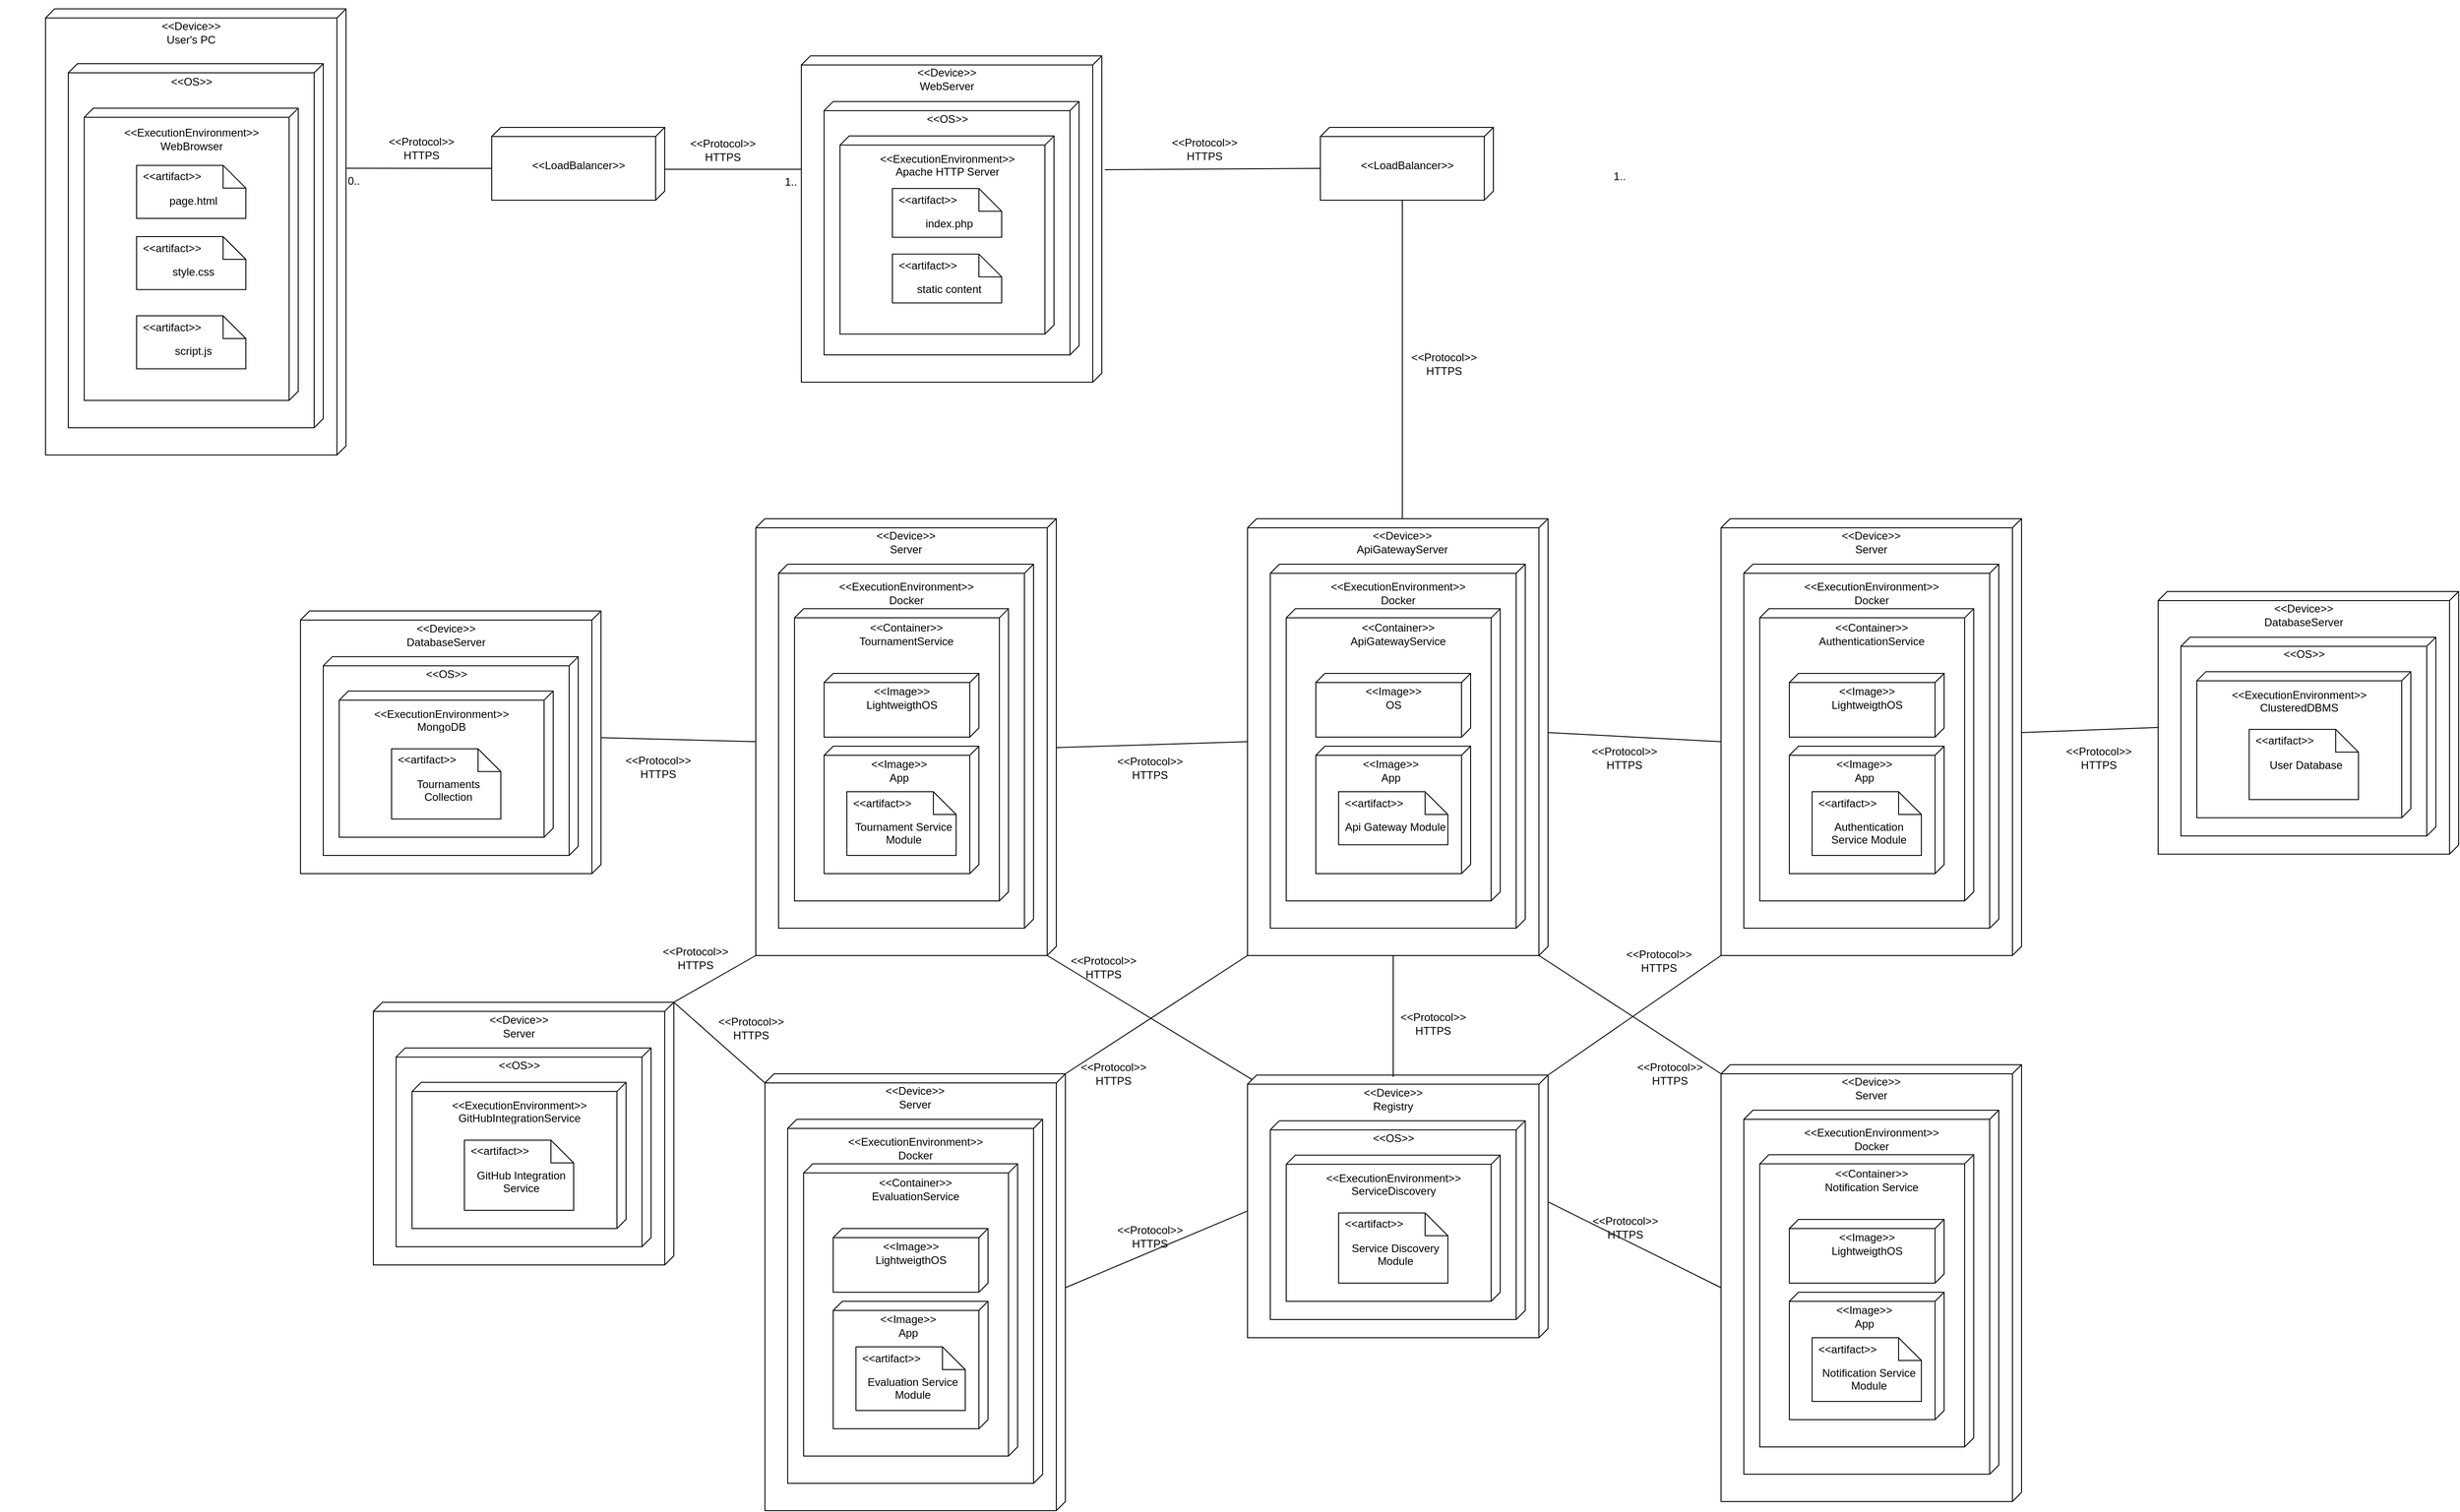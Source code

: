 <mxfile version="22.1.11" type="device">
  <diagram name="Page-1" id="5f0bae14-7c28-e335-631c-24af17079c00">
    <mxGraphModel dx="4136" dy="1832" grid="1" gridSize="10" guides="1" tooltips="1" connect="1" arrows="1" fold="1" page="1" pageScale="1" pageWidth="1100" pageHeight="850" background="none" math="0" shadow="0">
      <root>
        <mxCell id="0" />
        <mxCell id="1" parent="0" />
        <mxCell id="39150e848f15840c-15" style="edgeStyle=orthogonalEdgeStyle;rounded=0;html=1;labelBackgroundColor=none;startArrow=none;startFill=0;startSize=8;endArrow=open;endFill=0;endSize=16;fontFamily=Verdana;fontSize=12;dashed=1;" parent="1" edge="1">
          <mxGeometry relative="1" as="geometry">
            <Array as="points">
              <mxPoint x="350" y="220" />
              <mxPoint x="215" y="220" />
            </Array>
            <mxPoint x="215" y="190" as="targetPoint" />
          </mxGeometry>
        </mxCell>
        <mxCell id="8VfH4JJ4uq1HrNAevUR7-10" value="" style="group" parent="1" vertex="1" connectable="0">
          <mxGeometry x="330" y="10" width="330" height="500" as="geometry" />
        </mxCell>
        <mxCell id="39150e848f15840c-1" value="" style="verticalAlign=top;align=left;spacingTop=8;spacingLeft=2;spacingRight=12;shape=cube;size=10;direction=south;fontStyle=4;html=1;rounded=0;shadow=0;comic=0;labelBackgroundColor=none;strokeWidth=1;fontFamily=Verdana;fontSize=12" parent="8VfH4JJ4uq1HrNAevUR7-10" vertex="1">
          <mxGeometry x="50" y="9.74" width="330" height="490.26" as="geometry" />
        </mxCell>
        <UserObject label="&amp;lt;&amp;lt;Device&amp;gt;&amp;gt;&lt;br&gt;User&#39;s PC" placeholders="1" name="Variable" id="8VfH4JJ4uq1HrNAevUR7-1">
          <mxCell style="text;html=1;strokeColor=none;fillColor=none;align=center;verticalAlign=middle;whiteSpace=wrap;overflow=hidden;" parent="8VfH4JJ4uq1HrNAevUR7-10" vertex="1">
            <mxGeometry x="170" y="9.738" width="80" height="52.857" as="geometry" />
          </mxCell>
        </UserObject>
        <mxCell id="8VfH4JJ4uq1HrNAevUR7-3" value="" style="verticalAlign=top;align=left;spacingTop=8;spacingLeft=2;spacingRight=12;shape=cube;size=10;direction=south;fontStyle=4;html=1;rounded=0;shadow=0;comic=0;labelBackgroundColor=none;strokeWidth=1;fontFamily=Verdana;fontSize=12" parent="8VfH4JJ4uq1HrNAevUR7-10" vertex="1">
          <mxGeometry x="75" y="70.0" width="280" height="400" as="geometry" />
        </mxCell>
        <UserObject label="&amp;lt;&amp;lt;OS&amp;gt;&amp;gt;&lt;br&gt;" placeholders="1" name="Variable" id="8VfH4JJ4uq1HrNAevUR7-4">
          <mxCell style="text;html=1;strokeColor=none;fillColor=none;align=center;verticalAlign=middle;whiteSpace=wrap;overflow=hidden;" parent="8VfH4JJ4uq1HrNAevUR7-10" vertex="1">
            <mxGeometry x="127.5" y="69.996" width="165" height="40.69" as="geometry" />
          </mxCell>
        </UserObject>
        <mxCell id="8VfH4JJ4uq1HrNAevUR7-5" value="" style="verticalAlign=top;align=left;spacingTop=8;spacingLeft=2;spacingRight=12;shape=cube;size=10;direction=south;fontStyle=4;html=1;rounded=0;shadow=0;comic=0;labelBackgroundColor=none;strokeWidth=1;fontFamily=Verdana;fontSize=12" parent="8VfH4JJ4uq1HrNAevUR7-10" vertex="1">
          <mxGeometry x="92.5" y="118.93" width="235" height="321.07" as="geometry" />
        </mxCell>
        <UserObject label="&amp;lt;&amp;lt;ExecutionEnvironment&amp;gt;&amp;gt;&lt;br&gt;WebBrowser" placeholders="1" name="Variable" id="8VfH4JJ4uq1HrNAevUR7-6">
          <mxCell style="text;html=1;strokeColor=none;fillColor=none;align=center;verticalAlign=middle;whiteSpace=wrap;overflow=hidden;" parent="8VfH4JJ4uq1HrNAevUR7-10" vertex="1">
            <mxGeometry x="127.5" y="136.32" width="165" height="33.68" as="geometry" />
          </mxCell>
        </UserObject>
        <mxCell id="8VfH4JJ4uq1HrNAevUR7-8" value="page.html" style="shape=note2;boundedLbl=1;whiteSpace=wrap;html=1;size=25;verticalAlign=top;align=center;spacingLeft=5;" parent="8VfH4JJ4uq1HrNAevUR7-10" vertex="1">
          <mxGeometry x="150" y="181.7" width="120" height="58.3" as="geometry" />
        </mxCell>
        <mxCell id="8VfH4JJ4uq1HrNAevUR7-9" value="&amp;lt;&amp;lt;artifact&amp;gt;&amp;gt;" style="resizeWidth=1;part=1;strokeColor=none;fillColor=none;align=left;spacingLeft=5;html=1;whiteSpace=wrap;" parent="8VfH4JJ4uq1HrNAevUR7-8" vertex="1">
          <mxGeometry width="120" height="25" relative="1" as="geometry" />
        </mxCell>
        <mxCell id="8VfH4JJ4uq1HrNAevUR7-74" value="style.css" style="shape=note2;boundedLbl=1;whiteSpace=wrap;html=1;size=25;verticalAlign=top;align=center;spacingLeft=5;" parent="8VfH4JJ4uq1HrNAevUR7-10" vertex="1">
          <mxGeometry x="150" y="260" width="120" height="58.3" as="geometry" />
        </mxCell>
        <mxCell id="8VfH4JJ4uq1HrNAevUR7-75" value="&amp;lt;&amp;lt;artifact&amp;gt;&amp;gt;" style="resizeWidth=1;part=1;strokeColor=none;fillColor=none;align=left;spacingLeft=5;html=1;whiteSpace=wrap;" parent="8VfH4JJ4uq1HrNAevUR7-74" vertex="1">
          <mxGeometry width="120" height="25" relative="1" as="geometry" />
        </mxCell>
        <mxCell id="8VfH4JJ4uq1HrNAevUR7-76" value="script.js" style="shape=note2;boundedLbl=1;whiteSpace=wrap;html=1;size=25;verticalAlign=top;align=center;spacingLeft=5;" parent="8VfH4JJ4uq1HrNAevUR7-10" vertex="1">
          <mxGeometry x="150" y="347" width="120" height="58.3" as="geometry" />
        </mxCell>
        <mxCell id="8VfH4JJ4uq1HrNAevUR7-77" value="&amp;lt;&amp;lt;artifact&amp;gt;&amp;gt;" style="resizeWidth=1;part=1;strokeColor=none;fillColor=none;align=left;spacingLeft=5;html=1;whiteSpace=wrap;" parent="8VfH4JJ4uq1HrNAevUR7-76" vertex="1">
          <mxGeometry width="120" height="25" relative="1" as="geometry" />
        </mxCell>
        <mxCell id="8VfH4JJ4uq1HrNAevUR7-31" value="" style="group" parent="1" vertex="1" connectable="0">
          <mxGeometry x="870" y="150" width="190" height="80" as="geometry" />
        </mxCell>
        <mxCell id="8VfH4JJ4uq1HrNAevUR7-29" value="" style="verticalAlign=top;align=left;spacingTop=8;spacingLeft=2;spacingRight=12;shape=cube;size=10;direction=south;fontStyle=4;html=1;rounded=0;shadow=0;comic=0;labelBackgroundColor=none;strokeWidth=1;fontFamily=Verdana;fontSize=12" parent="8VfH4JJ4uq1HrNAevUR7-31" vertex="1">
          <mxGeometry width="190" height="80" as="geometry" />
        </mxCell>
        <UserObject label="&amp;lt;&amp;lt;LoadBalancer&amp;gt;&amp;gt;" placeholders="1" name="Variable" id="8VfH4JJ4uq1HrNAevUR7-30">
          <mxCell style="text;html=1;strokeColor=none;fillColor=none;align=center;verticalAlign=middle;whiteSpace=wrap;overflow=hidden;" parent="8VfH4JJ4uq1HrNAevUR7-31" vertex="1">
            <mxGeometry x="12.5" y="32.5" width="165" height="15" as="geometry" />
          </mxCell>
        </UserObject>
        <mxCell id="8VfH4JJ4uq1HrNAevUR7-65" value="" style="endArrow=none;html=1;rounded=0;align=center;verticalAlign=top;endFill=0;labelBackgroundColor=none;exitX=0;exitY=0;exitDx=175.132;exitDy=0;exitPerimeter=0;entryX=0;entryY=0;entryDx=45;entryDy=190;entryPerimeter=0;" parent="1" source="39150e848f15840c-1" target="8VfH4JJ4uq1HrNAevUR7-29" edge="1">
          <mxGeometry relative="1" as="geometry">
            <mxPoint x="740" y="240" as="sourcePoint" />
            <mxPoint x="530" y="195" as="targetPoint" />
          </mxGeometry>
        </mxCell>
        <mxCell id="8VfH4JJ4uq1HrNAevUR7-67" value="0.." style="resizable=0;html=1;align=left;verticalAlign=top;labelBackgroundColor=none;" parent="8VfH4JJ4uq1HrNAevUR7-65" connectable="0" vertex="1">
          <mxGeometry x="-1" relative="1" as="geometry" />
        </mxCell>
        <mxCell id="8VfH4JJ4uq1HrNAevUR7-68" value="&amp;lt;&amp;lt;Protocol&amp;gt;&amp;gt;&lt;br&gt;&lt;div style=&quot;text-align: center;&quot;&gt;&lt;span style=&quot;background-color: initial;&quot;&gt;HTTPS&lt;/span&gt;&lt;/div&gt;" style="resizable=0;html=1;align=right;verticalAlign=bottom;labelBackgroundColor=none;" parent="8VfH4JJ4uq1HrNAevUR7-65" connectable="0" vertex="1">
          <mxGeometry x="1" relative="1" as="geometry">
            <mxPoint x="-40" y="-5" as="offset" />
          </mxGeometry>
        </mxCell>
        <mxCell id="8VfH4JJ4uq1HrNAevUR7-78" value="" style="group" parent="1" vertex="1" connectable="0">
          <mxGeometry x="1210" y="50.0" width="330" height="460" as="geometry" />
        </mxCell>
        <mxCell id="8VfH4JJ4uq1HrNAevUR7-79" value="" style="verticalAlign=top;align=left;spacingTop=8;spacingLeft=2;spacingRight=12;shape=cube;size=10;direction=south;fontStyle=4;html=1;rounded=0;shadow=0;comic=0;labelBackgroundColor=none;strokeWidth=1;fontFamily=Verdana;fontSize=12" parent="8VfH4JJ4uq1HrNAevUR7-78" vertex="1">
          <mxGeometry y="21.35" width="330" height="358.65" as="geometry" />
        </mxCell>
        <UserObject label="&amp;lt;&amp;lt;Device&amp;gt;&amp;gt;&lt;br&gt;WebServer" placeholders="1" name="Variable" id="8VfH4JJ4uq1HrNAevUR7-80">
          <mxCell style="text;html=1;strokeColor=none;fillColor=none;align=center;verticalAlign=middle;whiteSpace=wrap;overflow=hidden;" parent="8VfH4JJ4uq1HrNAevUR7-78" vertex="1">
            <mxGeometry x="120" y="22.949" width="80" height="48.629" as="geometry" />
          </mxCell>
        </UserObject>
        <mxCell id="8VfH4JJ4uq1HrNAevUR7-81" value="" style="verticalAlign=top;align=left;spacingTop=8;spacingLeft=2;spacingRight=12;shape=cube;size=10;direction=south;fontStyle=4;html=1;rounded=0;shadow=0;comic=0;labelBackgroundColor=none;strokeWidth=1;fontFamily=Verdana;fontSize=12" parent="8VfH4JJ4uq1HrNAevUR7-78" vertex="1">
          <mxGeometry x="25" y="71.58" width="280" height="278.42" as="geometry" />
        </mxCell>
        <UserObject label="&amp;lt;&amp;lt;OS&amp;gt;&amp;gt;&lt;br&gt;" placeholders="1" name="Variable" id="8VfH4JJ4uq1HrNAevUR7-82">
          <mxCell style="text;html=1;strokeColor=none;fillColor=none;align=center;verticalAlign=middle;whiteSpace=wrap;overflow=hidden;" parent="8VfH4JJ4uq1HrNAevUR7-78" vertex="1">
            <mxGeometry x="77.5" y="71.986" width="165" height="37.435" as="geometry" />
          </mxCell>
        </UserObject>
        <mxCell id="8VfH4JJ4uq1HrNAevUR7-83" value="" style="verticalAlign=top;align=left;spacingTop=8;spacingLeft=2;spacingRight=12;shape=cube;size=10;direction=south;fontStyle=4;html=1;rounded=0;shadow=0;comic=0;labelBackgroundColor=none;strokeWidth=1;fontFamily=Verdana;fontSize=12" parent="8VfH4JJ4uq1HrNAevUR7-78" vertex="1">
          <mxGeometry x="42.5" y="109.419" width="235" height="217.692" as="geometry" />
        </mxCell>
        <UserObject label="&amp;lt;&amp;lt;ExecutionEnvironment&amp;gt;&amp;gt;&lt;br&gt;Apache HTTP Server" placeholders="1" name="Variable" id="8VfH4JJ4uq1HrNAevUR7-84">
          <mxCell style="text;html=1;strokeColor=none;fillColor=none;align=center;verticalAlign=middle;whiteSpace=wrap;overflow=hidden;" parent="8VfH4JJ4uq1HrNAevUR7-78" vertex="1">
            <mxGeometry x="77.5" y="125.414" width="165" height="30.986" as="geometry" />
          </mxCell>
        </UserObject>
        <mxCell id="8VfH4JJ4uq1HrNAevUR7-85" value="index.php" style="shape=note2;boundedLbl=1;whiteSpace=wrap;html=1;size=25;verticalAlign=top;align=center;spacingLeft=5;" parent="8VfH4JJ4uq1HrNAevUR7-78" vertex="1">
          <mxGeometry x="100" y="167.164" width="120" height="53.636" as="geometry" />
        </mxCell>
        <mxCell id="8VfH4JJ4uq1HrNAevUR7-86" value="&amp;lt;&amp;lt;artifact&amp;gt;&amp;gt;" style="resizeWidth=1;part=1;strokeColor=none;fillColor=none;align=left;spacingLeft=5;html=1;whiteSpace=wrap;" parent="8VfH4JJ4uq1HrNAevUR7-85" vertex="1">
          <mxGeometry width="120" height="25" relative="1" as="geometry" />
        </mxCell>
        <mxCell id="8VfH4JJ4uq1HrNAevUR7-87" value="static content" style="shape=note2;boundedLbl=1;whiteSpace=wrap;html=1;size=25;verticalAlign=top;align=center;spacingLeft=5;" parent="8VfH4JJ4uq1HrNAevUR7-78" vertex="1">
          <mxGeometry x="100" y="239.2" width="120" height="53.636" as="geometry" />
        </mxCell>
        <mxCell id="8VfH4JJ4uq1HrNAevUR7-88" value="&amp;lt;&amp;lt;artifact&amp;gt;&amp;gt;" style="resizeWidth=1;part=1;strokeColor=none;fillColor=none;align=left;spacingLeft=5;html=1;whiteSpace=wrap;" parent="8VfH4JJ4uq1HrNAevUR7-87" vertex="1">
          <mxGeometry width="120" height="25" relative="1" as="geometry" />
        </mxCell>
        <mxCell id="8VfH4JJ4uq1HrNAevUR7-91" value="" style="endArrow=none;html=1;rounded=0;align=center;verticalAlign=top;endFill=0;labelBackgroundColor=none;" parent="1" edge="1">
          <mxGeometry relative="1" as="geometry">
            <mxPoint x="1060" y="196" as="sourcePoint" />
            <mxPoint x="1210" y="196" as="targetPoint" />
          </mxGeometry>
        </mxCell>
        <mxCell id="8VfH4JJ4uq1HrNAevUR7-92" value="1.." style="resizable=0;html=1;align=left;verticalAlign=top;labelBackgroundColor=none;" parent="8VfH4JJ4uq1HrNAevUR7-91" connectable="0" vertex="1">
          <mxGeometry x="-1" relative="1" as="geometry">
            <mxPoint x="130" as="offset" />
          </mxGeometry>
        </mxCell>
        <mxCell id="8VfH4JJ4uq1HrNAevUR7-93" value="&amp;lt;&amp;lt;Protocol&amp;gt;&amp;gt;&lt;br&gt;&lt;div style=&quot;text-align: center;&quot;&gt;&lt;span style=&quot;background-color: initial;&quot;&gt;HTTPS&lt;/span&gt;&lt;/div&gt;" style="resizable=0;html=1;align=right;verticalAlign=bottom;labelBackgroundColor=none;" parent="8VfH4JJ4uq1HrNAevUR7-91" connectable="0" vertex="1">
          <mxGeometry x="1" relative="1" as="geometry">
            <mxPoint x="-50" y="-5" as="offset" />
          </mxGeometry>
        </mxCell>
        <mxCell id="8VfH4JJ4uq1HrNAevUR7-95" value="" style="group" parent="1" vertex="1" connectable="0">
          <mxGeometry x="1780" y="150" width="190" height="80" as="geometry" />
        </mxCell>
        <mxCell id="8VfH4JJ4uq1HrNAevUR7-96" value="" style="verticalAlign=top;align=left;spacingTop=8;spacingLeft=2;spacingRight=12;shape=cube;size=10;direction=south;fontStyle=4;html=1;rounded=0;shadow=0;comic=0;labelBackgroundColor=none;strokeWidth=1;fontFamily=Verdana;fontSize=12" parent="8VfH4JJ4uq1HrNAevUR7-95" vertex="1">
          <mxGeometry width="190" height="80" as="geometry" />
        </mxCell>
        <UserObject label="&amp;lt;&amp;lt;LoadBalancer&amp;gt;&amp;gt;" placeholders="1" name="Variable" id="8VfH4JJ4uq1HrNAevUR7-97">
          <mxCell style="text;html=1;strokeColor=none;fillColor=none;align=center;verticalAlign=middle;whiteSpace=wrap;overflow=hidden;" parent="8VfH4JJ4uq1HrNAevUR7-95" vertex="1">
            <mxGeometry x="12.5" y="32.5" width="165" height="15" as="geometry" />
          </mxCell>
        </UserObject>
        <mxCell id="8VfH4JJ4uq1HrNAevUR7-106" value="" style="endArrow=none;html=1;rounded=0;align=center;verticalAlign=top;endFill=0;labelBackgroundColor=none;exitX=0.349;exitY=-0.01;exitDx=0;exitDy=0;exitPerimeter=0;entryX=0;entryY=0;entryDx=45;entryDy=190;entryPerimeter=0;" parent="1" source="8VfH4JJ4uq1HrNAevUR7-79" target="8VfH4JJ4uq1HrNAevUR7-96" edge="1">
          <mxGeometry relative="1" as="geometry">
            <mxPoint x="1256.51" y="287.132" as="sourcePoint" />
            <mxPoint x="1440" y="195" as="targetPoint" />
          </mxGeometry>
        </mxCell>
        <mxCell id="8VfH4JJ4uq1HrNAevUR7-108" value="&amp;lt;&amp;lt;Protocol&amp;gt;&amp;gt;&lt;br&gt;&lt;div style=&quot;text-align: center;&quot;&gt;&lt;span style=&quot;background-color: initial;&quot;&gt;HTTPS&lt;/span&gt;&lt;/div&gt;" style="resizable=0;html=1;align=right;verticalAlign=bottom;labelBackgroundColor=none;" parent="8VfH4JJ4uq1HrNAevUR7-106" connectable="0" vertex="1">
          <mxGeometry x="1" relative="1" as="geometry">
            <mxPoint x="-90" y="-5" as="offset" />
          </mxGeometry>
        </mxCell>
        <mxCell id="8VfH4JJ4uq1HrNAevUR7-109" value="" style="endArrow=none;html=1;rounded=0;align=center;verticalAlign=top;endFill=0;labelBackgroundColor=none;exitX=0;exitY=0;exitDx=80;exitDy=100;exitPerimeter=0;entryX=0.5;entryY=0;entryDx=0;entryDy=0;" parent="1" source="8VfH4JJ4uq1HrNAevUR7-96" target="8VfH4JJ4uq1HrNAevUR7-114" edge="1">
          <mxGeometry relative="1" as="geometry">
            <mxPoint x="1970" y="190" as="sourcePoint" />
            <mxPoint x="2120" y="190" as="targetPoint" />
          </mxGeometry>
        </mxCell>
        <mxCell id="8VfH4JJ4uq1HrNAevUR7-110" value="&amp;lt;&amp;lt;Protocol&amp;gt;&amp;gt;&lt;br&gt;&lt;div style=&quot;text-align: center;&quot;&gt;&lt;span style=&quot;background-color: initial;&quot;&gt;HTTPS&lt;/span&gt;&lt;/div&gt;" style="resizable=0;html=1;align=right;verticalAlign=bottom;labelBackgroundColor=none;" parent="8VfH4JJ4uq1HrNAevUR7-109" connectable="0" vertex="1">
          <mxGeometry x="1" relative="1" as="geometry">
            <mxPoint x="82" y="-154" as="offset" />
          </mxGeometry>
        </mxCell>
        <mxCell id="8VfH4JJ4uq1HrNAevUR7-111" value="1.." style="resizable=0;html=1;align=left;verticalAlign=top;labelBackgroundColor=none;" parent="1" connectable="0" vertex="1">
          <mxGeometry x="2100" y="190" as="geometry" />
        </mxCell>
        <mxCell id="8VfH4JJ4uq1HrNAevUR7-112" value="" style="group" parent="1" vertex="1" connectable="0">
          <mxGeometry x="1700" y="560" width="330" height="500" as="geometry" />
        </mxCell>
        <mxCell id="8VfH4JJ4uq1HrNAevUR7-113" value="" style="verticalAlign=top;align=left;spacingTop=8;spacingLeft=2;spacingRight=12;shape=cube;size=10;direction=south;fontStyle=4;html=1;rounded=0;shadow=0;comic=0;labelBackgroundColor=none;strokeWidth=1;fontFamily=Verdana;fontSize=12" parent="8VfH4JJ4uq1HrNAevUR7-112" vertex="1">
          <mxGeometry y="20" width="330" height="480" as="geometry" />
        </mxCell>
        <UserObject label="&amp;lt;&amp;lt;Device&amp;gt;&amp;gt;&lt;br&gt;ApiGatewayServer" placeholders="1" name="Variable" id="8VfH4JJ4uq1HrNAevUR7-114">
          <mxCell style="text;html=1;strokeColor=none;fillColor=none;align=center;verticalAlign=middle;whiteSpace=wrap;overflow=hidden;" parent="8VfH4JJ4uq1HrNAevUR7-112" vertex="1">
            <mxGeometry x="100" y="20" width="140" height="52.86" as="geometry" />
          </mxCell>
        </UserObject>
        <mxCell id="8VfH4JJ4uq1HrNAevUR7-115" value="" style="verticalAlign=top;align=left;spacingTop=8;spacingLeft=2;spacingRight=12;shape=cube;size=10;direction=south;fontStyle=4;html=1;rounded=0;shadow=0;comic=0;labelBackgroundColor=none;strokeWidth=1;fontFamily=Verdana;fontSize=12" parent="8VfH4JJ4uq1HrNAevUR7-112" vertex="1">
          <mxGeometry x="25" y="70" width="280" height="400" as="geometry" />
        </mxCell>
        <mxCell id="8VfH4JJ4uq1HrNAevUR7-117" value="" style="verticalAlign=top;align=left;spacingTop=8;spacingLeft=2;spacingRight=12;shape=cube;size=10;direction=south;fontStyle=4;html=1;rounded=0;shadow=0;comic=0;labelBackgroundColor=none;strokeWidth=1;fontFamily=Verdana;fontSize=12" parent="8VfH4JJ4uq1HrNAevUR7-112" vertex="1">
          <mxGeometry x="42.5" y="118.93" width="235" height="321.07" as="geometry" />
        </mxCell>
        <UserObject label="&amp;lt;&amp;lt;ExecutionEnvironment&amp;gt;&amp;gt;&lt;br&gt;Docker" placeholders="1" name="Variable" id="8VfH4JJ4uq1HrNAevUR7-118">
          <mxCell style="text;html=1;strokeColor=none;fillColor=none;align=center;verticalAlign=middle;whiteSpace=wrap;overflow=hidden;" parent="8VfH4JJ4uq1HrNAevUR7-112" vertex="1">
            <mxGeometry x="82.5" y="85.25" width="165" height="33.68" as="geometry" />
          </mxCell>
        </UserObject>
        <UserObject label="&amp;lt;&amp;lt;Container&amp;gt;&amp;gt;&lt;br&gt;ApiGatewayService" placeholders="1" name="Variable" id="8VfH4JJ4uq1HrNAevUR7-126">
          <mxCell style="text;html=1;strokeColor=none;fillColor=none;align=center;verticalAlign=middle;whiteSpace=wrap;overflow=hidden;" parent="8VfH4JJ4uq1HrNAevUR7-112" vertex="1">
            <mxGeometry x="82.5" y="130" width="165" height="33.68" as="geometry" />
          </mxCell>
        </UserObject>
        <mxCell id="8VfH4JJ4uq1HrNAevUR7-127" value="" style="verticalAlign=top;align=left;spacingTop=8;spacingLeft=2;spacingRight=12;shape=cube;size=10;direction=south;fontStyle=4;html=1;rounded=0;shadow=0;comic=0;labelBackgroundColor=none;strokeWidth=1;fontFamily=Verdana;fontSize=12" parent="8VfH4JJ4uq1HrNAevUR7-112" vertex="1">
          <mxGeometry x="75" y="190" width="170" height="70" as="geometry" />
        </mxCell>
        <mxCell id="8VfH4JJ4uq1HrNAevUR7-128" value="" style="verticalAlign=top;align=left;spacingTop=8;spacingLeft=2;spacingRight=12;shape=cube;size=10;direction=south;fontStyle=4;html=1;rounded=0;shadow=0;comic=0;labelBackgroundColor=none;strokeWidth=1;fontFamily=Verdana;fontSize=12" parent="8VfH4JJ4uq1HrNAevUR7-112" vertex="1">
          <mxGeometry x="75" y="270" width="170" height="140" as="geometry" />
        </mxCell>
        <UserObject label="&amp;lt;&amp;lt;Image&amp;gt;&amp;gt;&lt;br style=&quot;border-color: var(--border-color);&quot;&gt;OS" placeholders="1" name="Variable" id="8VfH4JJ4uq1HrNAevUR7-130">
          <mxCell style="text;html=1;strokeColor=none;fillColor=none;align=center;verticalAlign=middle;whiteSpace=wrap;overflow=hidden;" parent="8VfH4JJ4uq1HrNAevUR7-112" vertex="1">
            <mxGeometry x="77.5" y="200" width="165" height="33.68" as="geometry" />
          </mxCell>
        </UserObject>
        <UserObject label="&amp;lt;&amp;lt;Image&amp;gt;&amp;gt;&lt;br style=&quot;border-color: var(--border-color);&quot;&gt;App" placeholders="1" name="Variable" id="8VfH4JJ4uq1HrNAevUR7-131">
          <mxCell style="text;html=1;strokeColor=none;fillColor=none;align=center;verticalAlign=middle;whiteSpace=wrap;overflow=hidden;" parent="8VfH4JJ4uq1HrNAevUR7-112" vertex="1">
            <mxGeometry x="75" y="280" width="165" height="33.68" as="geometry" />
          </mxCell>
        </UserObject>
        <mxCell id="8VfH4JJ4uq1HrNAevUR7-123" value="Api Gateway Module" style="shape=note2;boundedLbl=1;whiteSpace=wrap;html=1;size=25;verticalAlign=top;align=center;spacingLeft=5;" parent="8VfH4JJ4uq1HrNAevUR7-112" vertex="1">
          <mxGeometry x="100" y="320" width="120" height="58.3" as="geometry" />
        </mxCell>
        <mxCell id="8VfH4JJ4uq1HrNAevUR7-124" value="&amp;lt;&amp;lt;artifact&amp;gt;&amp;gt;" style="resizeWidth=1;part=1;strokeColor=none;fillColor=none;align=left;spacingLeft=5;html=1;whiteSpace=wrap;" parent="8VfH4JJ4uq1HrNAevUR7-123" vertex="1">
          <mxGeometry width="120" height="25" relative="1" as="geometry" />
        </mxCell>
        <mxCell id="xKT0m7g9uOmXzZgmu-4E-1" value="" style="group" parent="1" vertex="1" connectable="0">
          <mxGeometry x="2220" y="560" width="330" height="500" as="geometry" />
        </mxCell>
        <mxCell id="xKT0m7g9uOmXzZgmu-4E-2" value="" style="verticalAlign=top;align=left;spacingTop=8;spacingLeft=2;spacingRight=12;shape=cube;size=10;direction=south;fontStyle=4;html=1;rounded=0;shadow=0;comic=0;labelBackgroundColor=none;strokeWidth=1;fontFamily=Verdana;fontSize=12" parent="xKT0m7g9uOmXzZgmu-4E-1" vertex="1">
          <mxGeometry y="20" width="330" height="480" as="geometry" />
        </mxCell>
        <UserObject label="&amp;lt;&amp;lt;Device&amp;gt;&amp;gt;&lt;br&gt;Server" placeholders="1" name="Variable" id="xKT0m7g9uOmXzZgmu-4E-3">
          <mxCell style="text;html=1;strokeColor=none;fillColor=none;align=center;verticalAlign=middle;whiteSpace=wrap;overflow=hidden;" parent="xKT0m7g9uOmXzZgmu-4E-1" vertex="1">
            <mxGeometry x="95" y="20" width="140" height="52.86" as="geometry" />
          </mxCell>
        </UserObject>
        <mxCell id="xKT0m7g9uOmXzZgmu-4E-4" value="" style="verticalAlign=top;align=left;spacingTop=8;spacingLeft=2;spacingRight=12;shape=cube;size=10;direction=south;fontStyle=4;html=1;rounded=0;shadow=0;comic=0;labelBackgroundColor=none;strokeWidth=1;fontFamily=Verdana;fontSize=12" parent="xKT0m7g9uOmXzZgmu-4E-1" vertex="1">
          <mxGeometry x="25" y="70" width="280" height="400" as="geometry" />
        </mxCell>
        <mxCell id="xKT0m7g9uOmXzZgmu-4E-5" value="" style="verticalAlign=top;align=left;spacingTop=8;spacingLeft=2;spacingRight=12;shape=cube;size=10;direction=south;fontStyle=4;html=1;rounded=0;shadow=0;comic=0;labelBackgroundColor=none;strokeWidth=1;fontFamily=Verdana;fontSize=12" parent="xKT0m7g9uOmXzZgmu-4E-1" vertex="1">
          <mxGeometry x="42.5" y="118.93" width="235" height="321.07" as="geometry" />
        </mxCell>
        <UserObject label="&amp;lt;&amp;lt;ExecutionEnvironment&amp;gt;&amp;gt;&lt;br&gt;Docker" placeholders="1" name="Variable" id="xKT0m7g9uOmXzZgmu-4E-6">
          <mxCell style="text;html=1;strokeColor=none;fillColor=none;align=center;verticalAlign=middle;whiteSpace=wrap;overflow=hidden;" parent="xKT0m7g9uOmXzZgmu-4E-1" vertex="1">
            <mxGeometry x="82.5" y="85.25" width="165" height="33.68" as="geometry" />
          </mxCell>
        </UserObject>
        <UserObject label="&amp;lt;&amp;lt;Container&amp;gt;&amp;gt;&lt;br&gt;AuthenticationService" placeholders="1" name="Variable" id="xKT0m7g9uOmXzZgmu-4E-7">
          <mxCell style="text;html=1;strokeColor=none;fillColor=none;align=center;verticalAlign=middle;whiteSpace=wrap;overflow=hidden;" parent="xKT0m7g9uOmXzZgmu-4E-1" vertex="1">
            <mxGeometry x="82.5" y="130" width="165" height="33.68" as="geometry" />
          </mxCell>
        </UserObject>
        <mxCell id="xKT0m7g9uOmXzZgmu-4E-8" value="" style="verticalAlign=top;align=left;spacingTop=8;spacingLeft=2;spacingRight=12;shape=cube;size=10;direction=south;fontStyle=4;html=1;rounded=0;shadow=0;comic=0;labelBackgroundColor=none;strokeWidth=1;fontFamily=Verdana;fontSize=12" parent="xKT0m7g9uOmXzZgmu-4E-1" vertex="1">
          <mxGeometry x="75" y="190" width="170" height="70" as="geometry" />
        </mxCell>
        <mxCell id="xKT0m7g9uOmXzZgmu-4E-9" value="" style="verticalAlign=top;align=left;spacingTop=8;spacingLeft=2;spacingRight=12;shape=cube;size=10;direction=south;fontStyle=4;html=1;rounded=0;shadow=0;comic=0;labelBackgroundColor=none;strokeWidth=1;fontFamily=Verdana;fontSize=12" parent="xKT0m7g9uOmXzZgmu-4E-1" vertex="1">
          <mxGeometry x="75" y="270" width="170" height="140" as="geometry" />
        </mxCell>
        <UserObject label="&amp;lt;&amp;lt;Image&amp;gt;&amp;gt;&lt;br style=&quot;border-color: var(--border-color);&quot;&gt;LightweigthOS" placeholders="1" name="Variable" id="xKT0m7g9uOmXzZgmu-4E-10">
          <mxCell style="text;html=1;strokeColor=none;fillColor=none;align=center;verticalAlign=middle;whiteSpace=wrap;overflow=hidden;" parent="xKT0m7g9uOmXzZgmu-4E-1" vertex="1">
            <mxGeometry x="77.5" y="200" width="165" height="33.68" as="geometry" />
          </mxCell>
        </UserObject>
        <UserObject label="&amp;lt;&amp;lt;Image&amp;gt;&amp;gt;&lt;br style=&quot;border-color: var(--border-color);&quot;&gt;App" placeholders="1" name="Variable" id="xKT0m7g9uOmXzZgmu-4E-11">
          <mxCell style="text;html=1;strokeColor=none;fillColor=none;align=center;verticalAlign=middle;whiteSpace=wrap;overflow=hidden;" parent="xKT0m7g9uOmXzZgmu-4E-1" vertex="1">
            <mxGeometry x="75" y="280" width="165" height="33.68" as="geometry" />
          </mxCell>
        </UserObject>
        <mxCell id="xKT0m7g9uOmXzZgmu-4E-12" value="Authentication Service Module" style="shape=note2;boundedLbl=1;whiteSpace=wrap;html=1;size=25;verticalAlign=top;align=center;spacingLeft=5;" parent="xKT0m7g9uOmXzZgmu-4E-1" vertex="1">
          <mxGeometry x="100" y="320" width="120" height="70" as="geometry" />
        </mxCell>
        <mxCell id="xKT0m7g9uOmXzZgmu-4E-13" value="&amp;lt;&amp;lt;artifact&amp;gt;&amp;gt;" style="resizeWidth=1;part=1;strokeColor=none;fillColor=none;align=left;spacingLeft=5;html=1;whiteSpace=wrap;" parent="xKT0m7g9uOmXzZgmu-4E-12" vertex="1">
          <mxGeometry width="120" height="25" relative="1" as="geometry" />
        </mxCell>
        <mxCell id="xKT0m7g9uOmXzZgmu-4E-15" value="" style="group" parent="1" vertex="1" connectable="0">
          <mxGeometry x="1700" y="1170" width="330" height="460" as="geometry" />
        </mxCell>
        <mxCell id="xKT0m7g9uOmXzZgmu-4E-16" value="" style="verticalAlign=top;align=left;spacingTop=8;spacingLeft=2;spacingRight=12;shape=cube;size=10;direction=south;fontStyle=4;html=1;rounded=0;shadow=0;comic=0;labelBackgroundColor=none;strokeWidth=1;fontFamily=Verdana;fontSize=12" parent="xKT0m7g9uOmXzZgmu-4E-15" vertex="1">
          <mxGeometry y="21.35" width="330" height="288.65" as="geometry" />
        </mxCell>
        <UserObject label="&amp;lt;&amp;lt;Device&amp;gt;&amp;gt;&lt;br&gt;Registry" placeholders="1" name="Variable" id="xKT0m7g9uOmXzZgmu-4E-17">
          <mxCell style="text;html=1;strokeColor=none;fillColor=none;align=center;verticalAlign=middle;whiteSpace=wrap;overflow=hidden;" parent="xKT0m7g9uOmXzZgmu-4E-15" vertex="1">
            <mxGeometry x="115" y="23.36" width="90" height="48.63" as="geometry" />
          </mxCell>
        </UserObject>
        <mxCell id="xKT0m7g9uOmXzZgmu-4E-18" value="" style="verticalAlign=top;align=left;spacingTop=8;spacingLeft=2;spacingRight=12;shape=cube;size=10;direction=south;fontStyle=4;html=1;rounded=0;shadow=0;comic=0;labelBackgroundColor=none;strokeWidth=1;fontFamily=Verdana;fontSize=12" parent="xKT0m7g9uOmXzZgmu-4E-15" vertex="1">
          <mxGeometry x="25" y="71.58" width="280" height="218.42" as="geometry" />
        </mxCell>
        <UserObject label="&amp;lt;&amp;lt;OS&amp;gt;&amp;gt;&lt;br&gt;" placeholders="1" name="Variable" id="xKT0m7g9uOmXzZgmu-4E-19">
          <mxCell style="text;html=1;strokeColor=none;fillColor=none;align=center;verticalAlign=middle;whiteSpace=wrap;overflow=hidden;" parent="xKT0m7g9uOmXzZgmu-4E-15" vertex="1">
            <mxGeometry x="77.5" y="71.986" width="165" height="37.435" as="geometry" />
          </mxCell>
        </UserObject>
        <mxCell id="xKT0m7g9uOmXzZgmu-4E-20" value="" style="verticalAlign=top;align=left;spacingTop=8;spacingLeft=2;spacingRight=12;shape=cube;size=10;direction=south;fontStyle=4;html=1;rounded=0;shadow=0;comic=0;labelBackgroundColor=none;strokeWidth=1;fontFamily=Verdana;fontSize=12" parent="xKT0m7g9uOmXzZgmu-4E-15" vertex="1">
          <mxGeometry x="42.5" y="109.42" width="235" height="160.58" as="geometry" />
        </mxCell>
        <UserObject label="&amp;lt;&amp;lt;ExecutionEnvironment&amp;gt;&amp;gt;&lt;br&gt;ServiceDiscovery" placeholders="1" name="Variable" id="xKT0m7g9uOmXzZgmu-4E-21">
          <mxCell style="text;html=1;strokeColor=none;fillColor=none;align=center;verticalAlign=middle;whiteSpace=wrap;overflow=hidden;" parent="xKT0m7g9uOmXzZgmu-4E-15" vertex="1">
            <mxGeometry x="77.5" y="125.414" width="165" height="30.986" as="geometry" />
          </mxCell>
        </UserObject>
        <mxCell id="xKT0m7g9uOmXzZgmu-4E-22" value="Service Discovery Module" style="shape=note2;boundedLbl=1;whiteSpace=wrap;html=1;size=25;verticalAlign=top;align=center;spacingLeft=5;" parent="xKT0m7g9uOmXzZgmu-4E-15" vertex="1">
          <mxGeometry x="100" y="172.89" width="120" height="77.11" as="geometry" />
        </mxCell>
        <mxCell id="xKT0m7g9uOmXzZgmu-4E-23" value="&amp;lt;&amp;lt;artifact&amp;gt;&amp;gt;" style="resizeWidth=1;part=1;strokeColor=none;fillColor=none;align=left;spacingLeft=5;html=1;whiteSpace=wrap;" parent="xKT0m7g9uOmXzZgmu-4E-22" vertex="1">
          <mxGeometry width="120" height="25" relative="1" as="geometry" />
        </mxCell>
        <mxCell id="xKT0m7g9uOmXzZgmu-4E-26" value="" style="group" parent="1" vertex="1" connectable="0">
          <mxGeometry x="1160" y="560" width="330" height="500" as="geometry" />
        </mxCell>
        <mxCell id="xKT0m7g9uOmXzZgmu-4E-27" value="" style="verticalAlign=top;align=left;spacingTop=8;spacingLeft=2;spacingRight=12;shape=cube;size=10;direction=south;fontStyle=4;html=1;rounded=0;shadow=0;comic=0;labelBackgroundColor=none;strokeWidth=1;fontFamily=Verdana;fontSize=12" parent="xKT0m7g9uOmXzZgmu-4E-26" vertex="1">
          <mxGeometry y="20" width="330" height="480" as="geometry" />
        </mxCell>
        <UserObject label="&amp;lt;&amp;lt;Device&amp;gt;&amp;gt;&lt;br&gt;Server" placeholders="1" name="Variable" id="xKT0m7g9uOmXzZgmu-4E-28">
          <mxCell style="text;html=1;strokeColor=none;fillColor=none;align=center;verticalAlign=middle;whiteSpace=wrap;overflow=hidden;" parent="xKT0m7g9uOmXzZgmu-4E-26" vertex="1">
            <mxGeometry x="95" y="20" width="140" height="52.86" as="geometry" />
          </mxCell>
        </UserObject>
        <mxCell id="xKT0m7g9uOmXzZgmu-4E-29" value="" style="verticalAlign=top;align=left;spacingTop=8;spacingLeft=2;spacingRight=12;shape=cube;size=10;direction=south;fontStyle=4;html=1;rounded=0;shadow=0;comic=0;labelBackgroundColor=none;strokeWidth=1;fontFamily=Verdana;fontSize=12" parent="xKT0m7g9uOmXzZgmu-4E-26" vertex="1">
          <mxGeometry x="25" y="70" width="280" height="400" as="geometry" />
        </mxCell>
        <mxCell id="xKT0m7g9uOmXzZgmu-4E-30" value="" style="verticalAlign=top;align=left;spacingTop=8;spacingLeft=2;spacingRight=12;shape=cube;size=10;direction=south;fontStyle=4;html=1;rounded=0;shadow=0;comic=0;labelBackgroundColor=none;strokeWidth=1;fontFamily=Verdana;fontSize=12" parent="xKT0m7g9uOmXzZgmu-4E-26" vertex="1">
          <mxGeometry x="42.5" y="118.93" width="235" height="321.07" as="geometry" />
        </mxCell>
        <UserObject label="&amp;lt;&amp;lt;ExecutionEnvironment&amp;gt;&amp;gt;&lt;br&gt;Docker" placeholders="1" name="Variable" id="xKT0m7g9uOmXzZgmu-4E-31">
          <mxCell style="text;html=1;strokeColor=none;fillColor=none;align=center;verticalAlign=middle;whiteSpace=wrap;overflow=hidden;" parent="xKT0m7g9uOmXzZgmu-4E-26" vertex="1">
            <mxGeometry x="82.5" y="85.25" width="165" height="33.68" as="geometry" />
          </mxCell>
        </UserObject>
        <UserObject label="&amp;lt;&amp;lt;Container&amp;gt;&amp;gt;&lt;br&gt;TournamentService" placeholders="1" name="Variable" id="xKT0m7g9uOmXzZgmu-4E-32">
          <mxCell style="text;html=1;strokeColor=none;fillColor=none;align=center;verticalAlign=middle;whiteSpace=wrap;overflow=hidden;" parent="xKT0m7g9uOmXzZgmu-4E-26" vertex="1">
            <mxGeometry x="82.5" y="130" width="165" height="33.68" as="geometry" />
          </mxCell>
        </UserObject>
        <mxCell id="xKT0m7g9uOmXzZgmu-4E-33" value="" style="verticalAlign=top;align=left;spacingTop=8;spacingLeft=2;spacingRight=12;shape=cube;size=10;direction=south;fontStyle=4;html=1;rounded=0;shadow=0;comic=0;labelBackgroundColor=none;strokeWidth=1;fontFamily=Verdana;fontSize=12" parent="xKT0m7g9uOmXzZgmu-4E-26" vertex="1">
          <mxGeometry x="75" y="190" width="170" height="70" as="geometry" />
        </mxCell>
        <mxCell id="xKT0m7g9uOmXzZgmu-4E-34" value="" style="verticalAlign=top;align=left;spacingTop=8;spacingLeft=2;spacingRight=12;shape=cube;size=10;direction=south;fontStyle=4;html=1;rounded=0;shadow=0;comic=0;labelBackgroundColor=none;strokeWidth=1;fontFamily=Verdana;fontSize=12" parent="xKT0m7g9uOmXzZgmu-4E-26" vertex="1">
          <mxGeometry x="75" y="270" width="170" height="140" as="geometry" />
        </mxCell>
        <UserObject label="&amp;lt;&amp;lt;Image&amp;gt;&amp;gt;&lt;br style=&quot;border-color: var(--border-color);&quot;&gt;LightweigthOS" placeholders="1" name="Variable" id="xKT0m7g9uOmXzZgmu-4E-35">
          <mxCell style="text;html=1;strokeColor=none;fillColor=none;align=center;verticalAlign=middle;whiteSpace=wrap;overflow=hidden;" parent="xKT0m7g9uOmXzZgmu-4E-26" vertex="1">
            <mxGeometry x="77.5" y="200" width="165" height="33.68" as="geometry" />
          </mxCell>
        </UserObject>
        <UserObject label="&amp;lt;&amp;lt;Image&amp;gt;&amp;gt;&lt;br style=&quot;border-color: var(--border-color);&quot;&gt;App" placeholders="1" name="Variable" id="xKT0m7g9uOmXzZgmu-4E-36">
          <mxCell style="text;html=1;strokeColor=none;fillColor=none;align=center;verticalAlign=middle;whiteSpace=wrap;overflow=hidden;" parent="xKT0m7g9uOmXzZgmu-4E-26" vertex="1">
            <mxGeometry x="75" y="280" width="165" height="33.68" as="geometry" />
          </mxCell>
        </UserObject>
        <mxCell id="xKT0m7g9uOmXzZgmu-4E-37" value="Tournament Service Module" style="shape=note2;boundedLbl=1;whiteSpace=wrap;html=1;size=25;verticalAlign=top;align=center;spacingLeft=5;" parent="xKT0m7g9uOmXzZgmu-4E-26" vertex="1">
          <mxGeometry x="100" y="320" width="120" height="70" as="geometry" />
        </mxCell>
        <mxCell id="xKT0m7g9uOmXzZgmu-4E-38" value="&amp;lt;&amp;lt;artifact&amp;gt;&amp;gt;" style="resizeWidth=1;part=1;strokeColor=none;fillColor=none;align=left;spacingLeft=5;html=1;whiteSpace=wrap;" parent="xKT0m7g9uOmXzZgmu-4E-37" vertex="1">
          <mxGeometry width="120" height="25" relative="1" as="geometry" />
        </mxCell>
        <mxCell id="xKT0m7g9uOmXzZgmu-4E-39" value="" style="group" parent="1" vertex="1" connectable="0">
          <mxGeometry x="1170" y="1170" width="330" height="500" as="geometry" />
        </mxCell>
        <mxCell id="xKT0m7g9uOmXzZgmu-4E-40" value="" style="verticalAlign=top;align=left;spacingTop=8;spacingLeft=2;spacingRight=12;shape=cube;size=10;direction=south;fontStyle=4;html=1;rounded=0;shadow=0;comic=0;labelBackgroundColor=none;strokeWidth=1;fontFamily=Verdana;fontSize=12" parent="xKT0m7g9uOmXzZgmu-4E-39" vertex="1">
          <mxGeometry y="20" width="330" height="480" as="geometry" />
        </mxCell>
        <UserObject label="&amp;lt;&amp;lt;Device&amp;gt;&amp;gt;&lt;br&gt;Server" placeholders="1" name="Variable" id="xKT0m7g9uOmXzZgmu-4E-41">
          <mxCell style="text;html=1;strokeColor=none;fillColor=none;align=center;verticalAlign=middle;whiteSpace=wrap;overflow=hidden;" parent="xKT0m7g9uOmXzZgmu-4E-39" vertex="1">
            <mxGeometry x="95" y="20" width="140" height="52.86" as="geometry" />
          </mxCell>
        </UserObject>
        <mxCell id="xKT0m7g9uOmXzZgmu-4E-42" value="" style="verticalAlign=top;align=left;spacingTop=8;spacingLeft=2;spacingRight=12;shape=cube;size=10;direction=south;fontStyle=4;html=1;rounded=0;shadow=0;comic=0;labelBackgroundColor=none;strokeWidth=1;fontFamily=Verdana;fontSize=12" parent="xKT0m7g9uOmXzZgmu-4E-39" vertex="1">
          <mxGeometry x="25" y="70" width="280" height="400" as="geometry" />
        </mxCell>
        <mxCell id="xKT0m7g9uOmXzZgmu-4E-43" value="" style="verticalAlign=top;align=left;spacingTop=8;spacingLeft=2;spacingRight=12;shape=cube;size=10;direction=south;fontStyle=4;html=1;rounded=0;shadow=0;comic=0;labelBackgroundColor=none;strokeWidth=1;fontFamily=Verdana;fontSize=12" parent="xKT0m7g9uOmXzZgmu-4E-39" vertex="1">
          <mxGeometry x="42.5" y="118.93" width="235" height="321.07" as="geometry" />
        </mxCell>
        <UserObject label="&amp;lt;&amp;lt;ExecutionEnvironment&amp;gt;&amp;gt;&lt;br&gt;Docker" placeholders="1" name="Variable" id="xKT0m7g9uOmXzZgmu-4E-44">
          <mxCell style="text;html=1;strokeColor=none;fillColor=none;align=center;verticalAlign=middle;whiteSpace=wrap;overflow=hidden;" parent="xKT0m7g9uOmXzZgmu-4E-39" vertex="1">
            <mxGeometry x="82.5" y="85.25" width="165" height="33.68" as="geometry" />
          </mxCell>
        </UserObject>
        <UserObject label="&amp;lt;&amp;lt;Container&amp;gt;&amp;gt;&lt;br&gt;EvaluationService" placeholders="1" name="Variable" id="xKT0m7g9uOmXzZgmu-4E-45">
          <mxCell style="text;html=1;strokeColor=none;fillColor=none;align=center;verticalAlign=middle;whiteSpace=wrap;overflow=hidden;" parent="xKT0m7g9uOmXzZgmu-4E-39" vertex="1">
            <mxGeometry x="82.5" y="130" width="165" height="33.68" as="geometry" />
          </mxCell>
        </UserObject>
        <mxCell id="xKT0m7g9uOmXzZgmu-4E-46" value="" style="verticalAlign=top;align=left;spacingTop=8;spacingLeft=2;spacingRight=12;shape=cube;size=10;direction=south;fontStyle=4;html=1;rounded=0;shadow=0;comic=0;labelBackgroundColor=none;strokeWidth=1;fontFamily=Verdana;fontSize=12" parent="xKT0m7g9uOmXzZgmu-4E-39" vertex="1">
          <mxGeometry x="75" y="190" width="170" height="70" as="geometry" />
        </mxCell>
        <mxCell id="xKT0m7g9uOmXzZgmu-4E-47" value="" style="verticalAlign=top;align=left;spacingTop=8;spacingLeft=2;spacingRight=12;shape=cube;size=10;direction=south;fontStyle=4;html=1;rounded=0;shadow=0;comic=0;labelBackgroundColor=none;strokeWidth=1;fontFamily=Verdana;fontSize=12" parent="xKT0m7g9uOmXzZgmu-4E-39" vertex="1">
          <mxGeometry x="75" y="270" width="170" height="140" as="geometry" />
        </mxCell>
        <UserObject label="&amp;lt;&amp;lt;Image&amp;gt;&amp;gt;&lt;br style=&quot;border-color: var(--border-color);&quot;&gt;LightweigthOS" placeholders="1" name="Variable" id="xKT0m7g9uOmXzZgmu-4E-48">
          <mxCell style="text;html=1;strokeColor=none;fillColor=none;align=center;verticalAlign=middle;whiteSpace=wrap;overflow=hidden;" parent="xKT0m7g9uOmXzZgmu-4E-39" vertex="1">
            <mxGeometry x="77.5" y="200" width="165" height="33.68" as="geometry" />
          </mxCell>
        </UserObject>
        <UserObject label="&amp;lt;&amp;lt;Image&amp;gt;&amp;gt;&lt;br style=&quot;border-color: var(--border-color);&quot;&gt;App" placeholders="1" name="Variable" id="xKT0m7g9uOmXzZgmu-4E-49">
          <mxCell style="text;html=1;strokeColor=none;fillColor=none;align=center;verticalAlign=middle;whiteSpace=wrap;overflow=hidden;" parent="xKT0m7g9uOmXzZgmu-4E-39" vertex="1">
            <mxGeometry x="75" y="280" width="165" height="33.68" as="geometry" />
          </mxCell>
        </UserObject>
        <mxCell id="xKT0m7g9uOmXzZgmu-4E-50" value="Evaluation Service Module" style="shape=note2;boundedLbl=1;whiteSpace=wrap;html=1;size=25;verticalAlign=top;align=center;spacingLeft=5;" parent="xKT0m7g9uOmXzZgmu-4E-39" vertex="1">
          <mxGeometry x="100" y="320" width="120" height="70" as="geometry" />
        </mxCell>
        <mxCell id="xKT0m7g9uOmXzZgmu-4E-51" value="&amp;lt;&amp;lt;artifact&amp;gt;&amp;gt;" style="resizeWidth=1;part=1;strokeColor=none;fillColor=none;align=left;spacingLeft=5;html=1;whiteSpace=wrap;" parent="xKT0m7g9uOmXzZgmu-4E-50" vertex="1">
          <mxGeometry width="120" height="25" relative="1" as="geometry" />
        </mxCell>
        <mxCell id="xKT0m7g9uOmXzZgmu-4E-52" value="" style="group" parent="1" vertex="1" connectable="0">
          <mxGeometry x="2220" y="1160" width="330" height="500" as="geometry" />
        </mxCell>
        <mxCell id="xKT0m7g9uOmXzZgmu-4E-53" value="" style="verticalAlign=top;align=left;spacingTop=8;spacingLeft=2;spacingRight=12;shape=cube;size=10;direction=south;fontStyle=4;html=1;rounded=0;shadow=0;comic=0;labelBackgroundColor=none;strokeWidth=1;fontFamily=Verdana;fontSize=12" parent="xKT0m7g9uOmXzZgmu-4E-52" vertex="1">
          <mxGeometry y="20" width="330" height="480" as="geometry" />
        </mxCell>
        <UserObject label="&amp;lt;&amp;lt;Device&amp;gt;&amp;gt;&lt;br&gt;Server" placeholders="1" name="Variable" id="xKT0m7g9uOmXzZgmu-4E-54">
          <mxCell style="text;html=1;strokeColor=none;fillColor=none;align=center;verticalAlign=middle;whiteSpace=wrap;overflow=hidden;" parent="xKT0m7g9uOmXzZgmu-4E-52" vertex="1">
            <mxGeometry x="95" y="20" width="140" height="52.86" as="geometry" />
          </mxCell>
        </UserObject>
        <mxCell id="xKT0m7g9uOmXzZgmu-4E-55" value="" style="verticalAlign=top;align=left;spacingTop=8;spacingLeft=2;spacingRight=12;shape=cube;size=10;direction=south;fontStyle=4;html=1;rounded=0;shadow=0;comic=0;labelBackgroundColor=none;strokeWidth=1;fontFamily=Verdana;fontSize=12" parent="xKT0m7g9uOmXzZgmu-4E-52" vertex="1">
          <mxGeometry x="25" y="70" width="280" height="400" as="geometry" />
        </mxCell>
        <mxCell id="xKT0m7g9uOmXzZgmu-4E-56" value="" style="verticalAlign=top;align=left;spacingTop=8;spacingLeft=2;spacingRight=12;shape=cube;size=10;direction=south;fontStyle=4;html=1;rounded=0;shadow=0;comic=0;labelBackgroundColor=none;strokeWidth=1;fontFamily=Verdana;fontSize=12" parent="xKT0m7g9uOmXzZgmu-4E-52" vertex="1">
          <mxGeometry x="42.5" y="118.93" width="235" height="321.07" as="geometry" />
        </mxCell>
        <UserObject label="&amp;lt;&amp;lt;ExecutionEnvironment&amp;gt;&amp;gt;&lt;br&gt;Docker" placeholders="1" name="Variable" id="xKT0m7g9uOmXzZgmu-4E-57">
          <mxCell style="text;html=1;strokeColor=none;fillColor=none;align=center;verticalAlign=middle;whiteSpace=wrap;overflow=hidden;" parent="xKT0m7g9uOmXzZgmu-4E-52" vertex="1">
            <mxGeometry x="82.5" y="85.25" width="165" height="33.68" as="geometry" />
          </mxCell>
        </UserObject>
        <UserObject label="&amp;lt;&amp;lt;Container&amp;gt;&amp;gt;&lt;br&gt;Notification Service" placeholders="1" name="Variable" id="xKT0m7g9uOmXzZgmu-4E-58">
          <mxCell style="text;html=1;strokeColor=none;fillColor=none;align=center;verticalAlign=middle;whiteSpace=wrap;overflow=hidden;" parent="xKT0m7g9uOmXzZgmu-4E-52" vertex="1">
            <mxGeometry x="82.5" y="130" width="165" height="33.68" as="geometry" />
          </mxCell>
        </UserObject>
        <mxCell id="xKT0m7g9uOmXzZgmu-4E-59" value="" style="verticalAlign=top;align=left;spacingTop=8;spacingLeft=2;spacingRight=12;shape=cube;size=10;direction=south;fontStyle=4;html=1;rounded=0;shadow=0;comic=0;labelBackgroundColor=none;strokeWidth=1;fontFamily=Verdana;fontSize=12" parent="xKT0m7g9uOmXzZgmu-4E-52" vertex="1">
          <mxGeometry x="75" y="190" width="170" height="70" as="geometry" />
        </mxCell>
        <mxCell id="xKT0m7g9uOmXzZgmu-4E-60" value="" style="verticalAlign=top;align=left;spacingTop=8;spacingLeft=2;spacingRight=12;shape=cube;size=10;direction=south;fontStyle=4;html=1;rounded=0;shadow=0;comic=0;labelBackgroundColor=none;strokeWidth=1;fontFamily=Verdana;fontSize=12" parent="xKT0m7g9uOmXzZgmu-4E-52" vertex="1">
          <mxGeometry x="75" y="270" width="170" height="140" as="geometry" />
        </mxCell>
        <UserObject label="&amp;lt;&amp;lt;Image&amp;gt;&amp;gt;&lt;br style=&quot;border-color: var(--border-color);&quot;&gt;LightweigthOS" placeholders="1" name="Variable" id="xKT0m7g9uOmXzZgmu-4E-61">
          <mxCell style="text;html=1;strokeColor=none;fillColor=none;align=center;verticalAlign=middle;whiteSpace=wrap;overflow=hidden;" parent="xKT0m7g9uOmXzZgmu-4E-52" vertex="1">
            <mxGeometry x="77.5" y="200" width="165" height="33.68" as="geometry" />
          </mxCell>
        </UserObject>
        <UserObject label="&amp;lt;&amp;lt;Image&amp;gt;&amp;gt;&lt;br style=&quot;border-color: var(--border-color);&quot;&gt;App" placeholders="1" name="Variable" id="xKT0m7g9uOmXzZgmu-4E-62">
          <mxCell style="text;html=1;strokeColor=none;fillColor=none;align=center;verticalAlign=middle;whiteSpace=wrap;overflow=hidden;" parent="xKT0m7g9uOmXzZgmu-4E-52" vertex="1">
            <mxGeometry x="75" y="280" width="165" height="33.68" as="geometry" />
          </mxCell>
        </UserObject>
        <mxCell id="xKT0m7g9uOmXzZgmu-4E-63" value="Notification Service Module" style="shape=note2;boundedLbl=1;whiteSpace=wrap;html=1;size=25;verticalAlign=top;align=center;spacingLeft=5;" parent="xKT0m7g9uOmXzZgmu-4E-52" vertex="1">
          <mxGeometry x="100" y="320" width="120" height="70" as="geometry" />
        </mxCell>
        <mxCell id="xKT0m7g9uOmXzZgmu-4E-64" value="&amp;lt;&amp;lt;artifact&amp;gt;&amp;gt;" style="resizeWidth=1;part=1;strokeColor=none;fillColor=none;align=left;spacingLeft=5;html=1;whiteSpace=wrap;" parent="xKT0m7g9uOmXzZgmu-4E-63" vertex="1">
          <mxGeometry width="120" height="25" relative="1" as="geometry" />
        </mxCell>
        <mxCell id="xKT0m7g9uOmXzZgmu-4E-65" value="" style="group" parent="1" vertex="1" connectable="0">
          <mxGeometry x="740" y="1090" width="330" height="460" as="geometry" />
        </mxCell>
        <mxCell id="xKT0m7g9uOmXzZgmu-4E-66" value="" style="verticalAlign=top;align=left;spacingTop=8;spacingLeft=2;spacingRight=12;shape=cube;size=10;direction=south;fontStyle=4;html=1;rounded=0;shadow=0;comic=0;labelBackgroundColor=none;strokeWidth=1;fontFamily=Verdana;fontSize=12" parent="xKT0m7g9uOmXzZgmu-4E-65" vertex="1">
          <mxGeometry y="21.35" width="330" height="288.65" as="geometry" />
        </mxCell>
        <UserObject label="&amp;lt;&amp;lt;Device&amp;gt;&amp;gt;&lt;br&gt;Server" placeholders="1" name="Variable" id="xKT0m7g9uOmXzZgmu-4E-67">
          <mxCell style="text;html=1;strokeColor=none;fillColor=none;align=center;verticalAlign=middle;whiteSpace=wrap;overflow=hidden;" parent="xKT0m7g9uOmXzZgmu-4E-65" vertex="1">
            <mxGeometry x="115" y="23.36" width="90" height="48.63" as="geometry" />
          </mxCell>
        </UserObject>
        <mxCell id="xKT0m7g9uOmXzZgmu-4E-68" value="" style="verticalAlign=top;align=left;spacingTop=8;spacingLeft=2;spacingRight=12;shape=cube;size=10;direction=south;fontStyle=4;html=1;rounded=0;shadow=0;comic=0;labelBackgroundColor=none;strokeWidth=1;fontFamily=Verdana;fontSize=12" parent="xKT0m7g9uOmXzZgmu-4E-65" vertex="1">
          <mxGeometry x="25" y="71.58" width="280" height="218.42" as="geometry" />
        </mxCell>
        <UserObject label="&amp;lt;&amp;lt;OS&amp;gt;&amp;gt;&lt;br&gt;" placeholders="1" name="Variable" id="xKT0m7g9uOmXzZgmu-4E-69">
          <mxCell style="text;html=1;strokeColor=none;fillColor=none;align=center;verticalAlign=middle;whiteSpace=wrap;overflow=hidden;" parent="xKT0m7g9uOmXzZgmu-4E-65" vertex="1">
            <mxGeometry x="77.5" y="71.986" width="165" height="37.435" as="geometry" />
          </mxCell>
        </UserObject>
        <mxCell id="xKT0m7g9uOmXzZgmu-4E-70" value="" style="verticalAlign=top;align=left;spacingTop=8;spacingLeft=2;spacingRight=12;shape=cube;size=10;direction=south;fontStyle=4;html=1;rounded=0;shadow=0;comic=0;labelBackgroundColor=none;strokeWidth=1;fontFamily=Verdana;fontSize=12" parent="xKT0m7g9uOmXzZgmu-4E-65" vertex="1">
          <mxGeometry x="42.5" y="109.42" width="235" height="160.58" as="geometry" />
        </mxCell>
        <UserObject label="&amp;lt;&amp;lt;ExecutionEnvironment&amp;gt;&amp;gt;&lt;br&gt;GitHubIntegrationService" placeholders="1" name="Variable" id="xKT0m7g9uOmXzZgmu-4E-71">
          <mxCell style="text;html=1;strokeColor=none;fillColor=none;align=center;verticalAlign=middle;whiteSpace=wrap;overflow=hidden;" parent="xKT0m7g9uOmXzZgmu-4E-65" vertex="1">
            <mxGeometry x="77.5" y="125.414" width="165" height="30.986" as="geometry" />
          </mxCell>
        </UserObject>
        <mxCell id="xKT0m7g9uOmXzZgmu-4E-72" value="GitHub Integration Service" style="shape=note2;boundedLbl=1;whiteSpace=wrap;html=1;size=25;verticalAlign=top;align=center;spacingLeft=5;" parent="xKT0m7g9uOmXzZgmu-4E-65" vertex="1">
          <mxGeometry x="100" y="172.89" width="120" height="77.11" as="geometry" />
        </mxCell>
        <mxCell id="xKT0m7g9uOmXzZgmu-4E-73" value="&amp;lt;&amp;lt;artifact&amp;gt;&amp;gt;" style="resizeWidth=1;part=1;strokeColor=none;fillColor=none;align=left;spacingLeft=5;html=1;whiteSpace=wrap;" parent="xKT0m7g9uOmXzZgmu-4E-72" vertex="1">
          <mxGeometry width="120" height="25" relative="1" as="geometry" />
        </mxCell>
        <mxCell id="xKT0m7g9uOmXzZgmu-4E-74" value="" style="group" parent="1" vertex="1" connectable="0">
          <mxGeometry x="660" y="660" width="330" height="460" as="geometry" />
        </mxCell>
        <mxCell id="xKT0m7g9uOmXzZgmu-4E-75" value="" style="verticalAlign=top;align=left;spacingTop=8;spacingLeft=2;spacingRight=12;shape=cube;size=10;direction=south;fontStyle=4;html=1;rounded=0;shadow=0;comic=0;labelBackgroundColor=none;strokeWidth=1;fontFamily=Verdana;fontSize=12" parent="xKT0m7g9uOmXzZgmu-4E-74" vertex="1">
          <mxGeometry y="21.35" width="330" height="288.65" as="geometry" />
        </mxCell>
        <UserObject label="&amp;lt;&amp;lt;Device&amp;gt;&amp;gt;&lt;br&gt;DatabaseServer" placeholders="1" name="Variable" id="xKT0m7g9uOmXzZgmu-4E-76">
          <mxCell style="text;html=1;strokeColor=none;fillColor=none;align=center;verticalAlign=middle;whiteSpace=wrap;overflow=hidden;" parent="xKT0m7g9uOmXzZgmu-4E-74" vertex="1">
            <mxGeometry x="115" y="23.36" width="90" height="48.63" as="geometry" />
          </mxCell>
        </UserObject>
        <mxCell id="xKT0m7g9uOmXzZgmu-4E-77" value="" style="verticalAlign=top;align=left;spacingTop=8;spacingLeft=2;spacingRight=12;shape=cube;size=10;direction=south;fontStyle=4;html=1;rounded=0;shadow=0;comic=0;labelBackgroundColor=none;strokeWidth=1;fontFamily=Verdana;fontSize=12" parent="xKT0m7g9uOmXzZgmu-4E-74" vertex="1">
          <mxGeometry x="25" y="71.58" width="280" height="218.42" as="geometry" />
        </mxCell>
        <UserObject label="&amp;lt;&amp;lt;OS&amp;gt;&amp;gt;&lt;br&gt;" placeholders="1" name="Variable" id="xKT0m7g9uOmXzZgmu-4E-78">
          <mxCell style="text;html=1;strokeColor=none;fillColor=none;align=center;verticalAlign=middle;whiteSpace=wrap;overflow=hidden;" parent="xKT0m7g9uOmXzZgmu-4E-74" vertex="1">
            <mxGeometry x="77.5" y="71.986" width="165" height="37.435" as="geometry" />
          </mxCell>
        </UserObject>
        <mxCell id="xKT0m7g9uOmXzZgmu-4E-79" value="" style="verticalAlign=top;align=left;spacingTop=8;spacingLeft=2;spacingRight=12;shape=cube;size=10;direction=south;fontStyle=4;html=1;rounded=0;shadow=0;comic=0;labelBackgroundColor=none;strokeWidth=1;fontFamily=Verdana;fontSize=12" parent="xKT0m7g9uOmXzZgmu-4E-74" vertex="1">
          <mxGeometry x="42.5" y="109.42" width="235" height="160.58" as="geometry" />
        </mxCell>
        <UserObject label="&amp;lt;&amp;lt;ExecutionEnvironment&amp;gt;&amp;gt;&lt;br&gt;MongoDB" placeholders="1" name="Variable" id="xKT0m7g9uOmXzZgmu-4E-80">
          <mxCell style="text;html=1;strokeColor=none;fillColor=none;align=center;verticalAlign=middle;whiteSpace=wrap;overflow=hidden;" parent="xKT0m7g9uOmXzZgmu-4E-74" vertex="1">
            <mxGeometry x="40" y="125.41" width="230" height="30.99" as="geometry" />
          </mxCell>
        </UserObject>
        <mxCell id="xKT0m7g9uOmXzZgmu-4E-81" value="Tournaments Collection" style="shape=note2;boundedLbl=1;whiteSpace=wrap;html=1;size=25;verticalAlign=top;align=center;spacingLeft=5;" parent="xKT0m7g9uOmXzZgmu-4E-74" vertex="1">
          <mxGeometry x="100" y="172.89" width="120" height="77.11" as="geometry" />
        </mxCell>
        <mxCell id="xKT0m7g9uOmXzZgmu-4E-82" value="&amp;lt;&amp;lt;artifact&amp;gt;&amp;gt;" style="resizeWidth=1;part=1;strokeColor=none;fillColor=none;align=left;spacingLeft=5;html=1;whiteSpace=wrap;" parent="xKT0m7g9uOmXzZgmu-4E-81" vertex="1">
          <mxGeometry width="120" height="25" relative="1" as="geometry" />
        </mxCell>
        <mxCell id="xKT0m7g9uOmXzZgmu-4E-96" value="" style="endArrow=none;html=1;rounded=0;align=center;verticalAlign=top;endFill=0;labelBackgroundColor=none;exitX=0;exitY=0;exitDx=480;exitDy=170;exitPerimeter=0;entryX=0.5;entryY=0;entryDx=0;entryDy=0;" parent="1" source="8VfH4JJ4uq1HrNAevUR7-113" target="xKT0m7g9uOmXzZgmu-4E-17" edge="1">
          <mxGeometry relative="1" as="geometry">
            <mxPoint x="1880" y="240" as="sourcePoint" />
            <mxPoint x="1880" y="590" as="targetPoint" />
          </mxGeometry>
        </mxCell>
        <mxCell id="xKT0m7g9uOmXzZgmu-4E-97" value="&amp;lt;&amp;lt;Protocol&amp;gt;&amp;gt;&lt;br&gt;&lt;div style=&quot;text-align: center;&quot;&gt;&lt;span style=&quot;background-color: initial;&quot;&gt;HTTPS&lt;/span&gt;&lt;/div&gt;" style="resizable=0;html=1;align=right;verticalAlign=bottom;labelBackgroundColor=none;" parent="xKT0m7g9uOmXzZgmu-4E-96" connectable="0" vertex="1">
          <mxGeometry x="1" relative="1" as="geometry">
            <mxPoint x="80" y="-42" as="offset" />
          </mxGeometry>
        </mxCell>
        <mxCell id="xKT0m7g9uOmXzZgmu-4E-98" value="" style="endArrow=none;html=1;rounded=0;align=center;verticalAlign=top;endFill=0;labelBackgroundColor=none;exitX=1;exitY=1;exitDx=0;exitDy=0;exitPerimeter=0;entryX=0;entryY=0;entryDx=0;entryDy=0;entryPerimeter=0;" parent="1" source="xKT0m7g9uOmXzZgmu-4E-2" target="xKT0m7g9uOmXzZgmu-4E-16" edge="1">
          <mxGeometry relative="1" as="geometry">
            <mxPoint x="1870" y="1070" as="sourcePoint" />
            <mxPoint x="1870" y="1203" as="targetPoint" />
          </mxGeometry>
        </mxCell>
        <mxCell id="xKT0m7g9uOmXzZgmu-4E-99" value="&amp;lt;&amp;lt;Protocol&amp;gt;&amp;gt;&lt;br&gt;&lt;div style=&quot;text-align: center;&quot;&gt;&lt;span style=&quot;background-color: initial;&quot;&gt;HTTPS&lt;/span&gt;&lt;/div&gt;" style="resizable=0;html=1;align=right;verticalAlign=bottom;labelBackgroundColor=none;" parent="xKT0m7g9uOmXzZgmu-4E-98" connectable="0" vertex="1">
          <mxGeometry x="1" relative="1" as="geometry">
            <mxPoint x="159" y="-109" as="offset" />
          </mxGeometry>
        </mxCell>
        <mxCell id="xKT0m7g9uOmXzZgmu-4E-100" value="" style="endArrow=none;html=1;rounded=0;align=center;verticalAlign=top;endFill=0;labelBackgroundColor=none;exitX=0;exitY=0;exitDx=480;exitDy=10;exitPerimeter=0;entryX=0;entryY=0;entryDx=5;entryDy=325;entryPerimeter=0;" parent="1" source="xKT0m7g9uOmXzZgmu-4E-27" target="xKT0m7g9uOmXzZgmu-4E-16" edge="1">
          <mxGeometry relative="1" as="geometry">
            <mxPoint x="2230" y="1070" as="sourcePoint" />
            <mxPoint x="2040" y="1201" as="targetPoint" />
          </mxGeometry>
        </mxCell>
        <mxCell id="xKT0m7g9uOmXzZgmu-4E-101" value="&amp;lt;&amp;lt;Protocol&amp;gt;&amp;gt;&lt;br&gt;&lt;div style=&quot;text-align: center;&quot;&gt;&lt;span style=&quot;background-color: initial;&quot;&gt;HTTPS&lt;/span&gt;&lt;/div&gt;" style="resizable=0;html=1;align=right;verticalAlign=bottom;labelBackgroundColor=none;" parent="xKT0m7g9uOmXzZgmu-4E-100" connectable="0" vertex="1">
          <mxGeometry x="1" relative="1" as="geometry">
            <mxPoint x="-126" y="-107" as="offset" />
          </mxGeometry>
        </mxCell>
        <mxCell id="xKT0m7g9uOmXzZgmu-4E-102" value="" style="endArrow=none;html=1;rounded=0;align=center;verticalAlign=top;endFill=0;labelBackgroundColor=none;exitX=0;exitY=0;exitDx=0;exitDy=0;exitPerimeter=0;entryX=1;entryY=1;entryDx=0;entryDy=0;entryPerimeter=0;" parent="1" source="xKT0m7g9uOmXzZgmu-4E-40" target="8VfH4JJ4uq1HrNAevUR7-113" edge="1">
          <mxGeometry relative="1" as="geometry">
            <mxPoint x="2230" y="1070" as="sourcePoint" />
            <mxPoint x="2040" y="1201" as="targetPoint" />
          </mxGeometry>
        </mxCell>
        <mxCell id="xKT0m7g9uOmXzZgmu-4E-103" value="&amp;lt;&amp;lt;Protocol&amp;gt;&amp;gt;&lt;br&gt;&lt;div style=&quot;text-align: center;&quot;&gt;&lt;span style=&quot;background-color: initial;&quot;&gt;HTTPS&lt;/span&gt;&lt;/div&gt;" style="resizable=0;html=1;align=right;verticalAlign=bottom;labelBackgroundColor=none;" parent="xKT0m7g9uOmXzZgmu-4E-102" connectable="0" vertex="1">
          <mxGeometry x="1" relative="1" as="geometry">
            <mxPoint x="-110" y="146" as="offset" />
          </mxGeometry>
        </mxCell>
        <mxCell id="xKT0m7g9uOmXzZgmu-4E-104" value="" style="endArrow=none;html=1;rounded=0;align=center;verticalAlign=top;endFill=0;labelBackgroundColor=none;exitX=0;exitY=0;exitDx=10;exitDy=330;exitPerimeter=0;entryX=0;entryY=0;entryDx=480;entryDy=10;entryPerimeter=0;" parent="1" source="xKT0m7g9uOmXzZgmu-4E-53" target="8VfH4JJ4uq1HrNAevUR7-113" edge="1">
          <mxGeometry relative="1" as="geometry">
            <mxPoint x="1510" y="1200" as="sourcePoint" />
            <mxPoint x="1710" y="1070" as="targetPoint" />
          </mxGeometry>
        </mxCell>
        <mxCell id="xKT0m7g9uOmXzZgmu-4E-105" value="&amp;lt;&amp;lt;Protocol&amp;gt;&amp;gt;&lt;br&gt;&lt;div style=&quot;text-align: center;&quot;&gt;&lt;span style=&quot;background-color: initial;&quot;&gt;HTTPS&lt;/span&gt;&lt;/div&gt;" style="resizable=0;html=1;align=right;verticalAlign=bottom;labelBackgroundColor=none;" parent="xKT0m7g9uOmXzZgmu-4E-104" connectable="0" vertex="1">
          <mxGeometry x="1" relative="1" as="geometry">
            <mxPoint x="180" y="146" as="offset" />
          </mxGeometry>
        </mxCell>
        <mxCell id="xKT0m7g9uOmXzZgmu-4E-106" value="" style="endArrow=none;html=1;rounded=0;align=center;verticalAlign=top;endFill=0;labelBackgroundColor=none;exitX=0.524;exitY=0;exitDx=0;exitDy=0;exitPerimeter=0;entryX=0;entryY=0;entryDx=245;entryDy=330;entryPerimeter=0;" parent="1" source="xKT0m7g9uOmXzZgmu-4E-27" target="8VfH4JJ4uq1HrNAevUR7-113" edge="1">
          <mxGeometry relative="1" as="geometry">
            <mxPoint x="1510" y="1200" as="sourcePoint" />
            <mxPoint x="1710" y="1070" as="targetPoint" />
          </mxGeometry>
        </mxCell>
        <mxCell id="xKT0m7g9uOmXzZgmu-4E-107" value="&amp;lt;&amp;lt;Protocol&amp;gt;&amp;gt;&lt;br&gt;&lt;div style=&quot;text-align: center;&quot;&gt;&lt;span style=&quot;background-color: initial;&quot;&gt;HTTPS&lt;/span&gt;&lt;/div&gt;" style="resizable=0;html=1;align=right;verticalAlign=bottom;labelBackgroundColor=none;" parent="xKT0m7g9uOmXzZgmu-4E-106" connectable="0" vertex="1">
          <mxGeometry x="1" relative="1" as="geometry">
            <mxPoint x="-70" y="45" as="offset" />
          </mxGeometry>
        </mxCell>
        <mxCell id="xKT0m7g9uOmXzZgmu-4E-108" value="" style="endArrow=none;html=1;rounded=0;align=center;verticalAlign=top;endFill=0;labelBackgroundColor=none;exitX=0;exitY=0;exitDx=245;exitDy=330;exitPerimeter=0;entryX=0;entryY=0;entryDx=235;entryDy=0;entryPerimeter=0;" parent="1" source="xKT0m7g9uOmXzZgmu-4E-2" target="8VfH4JJ4uq1HrNAevUR7-113" edge="1">
          <mxGeometry relative="1" as="geometry">
            <mxPoint x="1500" y="842" as="sourcePoint" />
            <mxPoint x="2030" y="830" as="targetPoint" />
          </mxGeometry>
        </mxCell>
        <mxCell id="xKT0m7g9uOmXzZgmu-4E-109" value="&amp;lt;&amp;lt;Protocol&amp;gt;&amp;gt;&lt;br&gt;&lt;div style=&quot;text-align: center;&quot;&gt;&lt;span style=&quot;background-color: initial;&quot;&gt;HTTPS&lt;/span&gt;&lt;/div&gt;" style="resizable=0;html=1;align=right;verticalAlign=bottom;labelBackgroundColor=none;" parent="xKT0m7g9uOmXzZgmu-4E-108" connectable="0" vertex="1">
          <mxGeometry x="1" relative="1" as="geometry">
            <mxPoint x="121" y="45" as="offset" />
          </mxGeometry>
        </mxCell>
        <mxCell id="xKT0m7g9uOmXzZgmu-4E-110" value="" style="endArrow=none;html=1;rounded=0;align=center;verticalAlign=top;endFill=0;labelBackgroundColor=none;exitX=0;exitY=0;exitDx=245;exitDy=330;exitPerimeter=0;entryX=0;entryY=0;entryDx=139.325;entryDy=0;entryPerimeter=0;" parent="1" source="xKT0m7g9uOmXzZgmu-4E-53" target="xKT0m7g9uOmXzZgmu-4E-16" edge="1">
          <mxGeometry relative="1" as="geometry">
            <mxPoint x="2230" y="835" as="sourcePoint" />
            <mxPoint x="2040" y="825" as="targetPoint" />
          </mxGeometry>
        </mxCell>
        <mxCell id="xKT0m7g9uOmXzZgmu-4E-111" value="&amp;lt;&amp;lt;Protocol&amp;gt;&amp;gt;&lt;br&gt;&lt;div style=&quot;text-align: center;&quot;&gt;&lt;span style=&quot;background-color: initial;&quot;&gt;HTTPS&lt;/span&gt;&lt;/div&gt;" style="resizable=0;html=1;align=right;verticalAlign=bottom;labelBackgroundColor=none;" parent="xKT0m7g9uOmXzZgmu-4E-110" connectable="0" vertex="1">
          <mxGeometry x="1" relative="1" as="geometry">
            <mxPoint x="121" y="45" as="offset" />
          </mxGeometry>
        </mxCell>
        <mxCell id="xKT0m7g9uOmXzZgmu-4E-112" value="" style="endArrow=none;html=1;rounded=0;align=center;verticalAlign=top;endFill=0;labelBackgroundColor=none;exitX=0;exitY=0;exitDx=235;exitDy=0;exitPerimeter=0;entryX=0;entryY=0;entryDx=149.325;entryDy=330;entryPerimeter=0;" parent="1" source="xKT0m7g9uOmXzZgmu-4E-40" target="xKT0m7g9uOmXzZgmu-4E-16" edge="1">
          <mxGeometry relative="1" as="geometry">
            <mxPoint x="1500" y="842" as="sourcePoint" />
            <mxPoint x="1710" y="835" as="targetPoint" />
          </mxGeometry>
        </mxCell>
        <mxCell id="xKT0m7g9uOmXzZgmu-4E-113" value="&amp;lt;&amp;lt;Protocol&amp;gt;&amp;gt;&lt;br&gt;&lt;div style=&quot;text-align: center;&quot;&gt;&lt;span style=&quot;background-color: initial;&quot;&gt;HTTPS&lt;/span&gt;&lt;/div&gt;" style="resizable=0;html=1;align=right;verticalAlign=bottom;labelBackgroundColor=none;" parent="xKT0m7g9uOmXzZgmu-4E-112" connectable="0" vertex="1">
          <mxGeometry x="1" relative="1" as="geometry">
            <mxPoint x="-70" y="45" as="offset" />
          </mxGeometry>
        </mxCell>
        <mxCell id="xKT0m7g9uOmXzZgmu-4E-114" value="" style="endArrow=none;html=1;rounded=0;align=center;verticalAlign=top;endFill=0;labelBackgroundColor=none;exitX=0;exitY=0;exitDx=0;exitDy=0;exitPerimeter=0;entryX=1;entryY=1;entryDx=0;entryDy=0;entryPerimeter=0;" parent="1" source="xKT0m7g9uOmXzZgmu-4E-66" target="xKT0m7g9uOmXzZgmu-4E-27" edge="1">
          <mxGeometry relative="1" as="geometry">
            <mxPoint x="1500" y="842" as="sourcePoint" />
            <mxPoint x="1710" y="835" as="targetPoint" />
          </mxGeometry>
        </mxCell>
        <mxCell id="xKT0m7g9uOmXzZgmu-4E-115" value="&amp;lt;&amp;lt;Protocol&amp;gt;&amp;gt;&lt;br&gt;&lt;div style=&quot;text-align: center;&quot;&gt;&lt;span style=&quot;background-color: initial;&quot;&gt;HTTPS&lt;/span&gt;&lt;/div&gt;" style="resizable=0;html=1;align=right;verticalAlign=bottom;labelBackgroundColor=none;" parent="xKT0m7g9uOmXzZgmu-4E-114" connectable="0" vertex="1">
          <mxGeometry x="1" relative="1" as="geometry">
            <mxPoint x="-29" y="19" as="offset" />
          </mxGeometry>
        </mxCell>
        <mxCell id="xKT0m7g9uOmXzZgmu-4E-116" value="" style="endArrow=none;html=1;rounded=0;align=center;verticalAlign=top;endFill=0;labelBackgroundColor=none;exitX=0;exitY=0;exitDx=10;exitDy=330;exitPerimeter=0;entryX=0;entryY=0;entryDx=0;entryDy=0;entryPerimeter=0;" parent="1" source="xKT0m7g9uOmXzZgmu-4E-40" target="xKT0m7g9uOmXzZgmu-4E-66" edge="1">
          <mxGeometry relative="1" as="geometry">
            <mxPoint x="2230" y="1435" as="sourcePoint" />
            <mxPoint x="2040" y="1341" as="targetPoint" />
          </mxGeometry>
        </mxCell>
        <mxCell id="xKT0m7g9uOmXzZgmu-4E-117" value="&amp;lt;&amp;lt;Protocol&amp;gt;&amp;gt;&lt;br&gt;&lt;div style=&quot;text-align: center;&quot;&gt;&lt;span style=&quot;background-color: initial;&quot;&gt;HTTPS&lt;/span&gt;&lt;/div&gt;" style="resizable=0;html=1;align=right;verticalAlign=bottom;labelBackgroundColor=none;" parent="xKT0m7g9uOmXzZgmu-4E-116" connectable="0" vertex="1">
          <mxGeometry x="1" relative="1" as="geometry">
            <mxPoint x="121" y="45" as="offset" />
          </mxGeometry>
        </mxCell>
        <mxCell id="xKT0m7g9uOmXzZgmu-4E-118" value="" style="endArrow=none;html=1;rounded=0;align=center;verticalAlign=top;endFill=0;labelBackgroundColor=none;exitX=0;exitY=0;exitDx=149.325;exitDy=330;exitPerimeter=0;entryX=0;entryY=0;entryDx=235.0;entryDy=0;entryPerimeter=0;" parent="1" source="xKT0m7g9uOmXzZgmu-4E-84" target="xKT0m7g9uOmXzZgmu-4E-2" edge="1">
          <mxGeometry relative="1" as="geometry">
            <mxPoint x="2230" y="835" as="sourcePoint" />
            <mxPoint x="2040" y="825" as="targetPoint" />
          </mxGeometry>
        </mxCell>
        <mxCell id="xKT0m7g9uOmXzZgmu-4E-119" value="&amp;lt;&amp;lt;Protocol&amp;gt;&amp;gt;&lt;br&gt;&lt;div style=&quot;text-align: center;&quot;&gt;&lt;span style=&quot;background-color: initial;&quot;&gt;HTTPS&lt;/span&gt;&lt;/div&gt;" style="resizable=0;html=1;align=right;verticalAlign=bottom;labelBackgroundColor=none;" parent="xKT0m7g9uOmXzZgmu-4E-118" connectable="0" vertex="1">
          <mxGeometry x="1" relative="1" as="geometry">
            <mxPoint x="121" y="45" as="offset" />
          </mxGeometry>
        </mxCell>
        <mxCell id="xKT0m7g9uOmXzZgmu-4E-120" value="" style="group" parent="1" vertex="1" connectable="0">
          <mxGeometry x="2700" y="660" width="330" height="288.65" as="geometry" />
        </mxCell>
        <mxCell id="xKT0m7g9uOmXzZgmu-4E-84" value="" style="verticalAlign=top;align=left;spacingTop=8;spacingLeft=2;spacingRight=12;shape=cube;size=10;direction=south;fontStyle=4;html=1;rounded=0;shadow=0;comic=0;labelBackgroundColor=none;strokeWidth=1;fontFamily=Verdana;fontSize=12" parent="xKT0m7g9uOmXzZgmu-4E-120" vertex="1">
          <mxGeometry width="330" height="288.65" as="geometry" />
        </mxCell>
        <UserObject label="&amp;lt;&amp;lt;Device&amp;gt;&amp;gt;&lt;br&gt;DatabaseServer" placeholders="1" name="Variable" id="xKT0m7g9uOmXzZgmu-4E-85">
          <mxCell style="text;html=1;strokeColor=none;fillColor=none;align=center;verticalAlign=middle;whiteSpace=wrap;overflow=hidden;" parent="xKT0m7g9uOmXzZgmu-4E-120" vertex="1">
            <mxGeometry x="115" y="2.01" width="90" height="48.63" as="geometry" />
          </mxCell>
        </UserObject>
        <mxCell id="xKT0m7g9uOmXzZgmu-4E-86" value="" style="verticalAlign=top;align=left;spacingTop=8;spacingLeft=2;spacingRight=12;shape=cube;size=10;direction=south;fontStyle=4;html=1;rounded=0;shadow=0;comic=0;labelBackgroundColor=none;strokeWidth=1;fontFamily=Verdana;fontSize=12" parent="xKT0m7g9uOmXzZgmu-4E-120" vertex="1">
          <mxGeometry x="25" y="50.23" width="280" height="218.42" as="geometry" />
        </mxCell>
        <UserObject label="&amp;lt;&amp;lt;OS&amp;gt;&amp;gt;&lt;br&gt;" placeholders="1" name="Variable" id="xKT0m7g9uOmXzZgmu-4E-87">
          <mxCell style="text;html=1;strokeColor=none;fillColor=none;align=center;verticalAlign=middle;whiteSpace=wrap;overflow=hidden;" parent="xKT0m7g9uOmXzZgmu-4E-120" vertex="1">
            <mxGeometry x="77.5" y="50.636" width="165" height="37.435" as="geometry" />
          </mxCell>
        </UserObject>
        <mxCell id="xKT0m7g9uOmXzZgmu-4E-88" value="" style="verticalAlign=top;align=left;spacingTop=8;spacingLeft=2;spacingRight=12;shape=cube;size=10;direction=south;fontStyle=4;html=1;rounded=0;shadow=0;comic=0;labelBackgroundColor=none;strokeWidth=1;fontFamily=Verdana;fontSize=12" parent="xKT0m7g9uOmXzZgmu-4E-120" vertex="1">
          <mxGeometry x="42.5" y="88.07" width="235" height="160.58" as="geometry" />
        </mxCell>
        <UserObject label="&amp;lt;&amp;lt;ExecutionEnvironment&amp;gt;&amp;gt;&lt;br&gt;ClusteredDBMS" placeholders="1" name="Variable" id="xKT0m7g9uOmXzZgmu-4E-89">
          <mxCell style="text;html=1;strokeColor=none;fillColor=none;align=center;verticalAlign=middle;whiteSpace=wrap;overflow=hidden;" parent="xKT0m7g9uOmXzZgmu-4E-120" vertex="1">
            <mxGeometry x="30" y="104.06" width="250" height="30.99" as="geometry" />
          </mxCell>
        </UserObject>
        <mxCell id="xKT0m7g9uOmXzZgmu-4E-90" value="User Database" style="shape=note2;boundedLbl=1;whiteSpace=wrap;html=1;size=25;verticalAlign=top;align=center;spacingLeft=5;" parent="xKT0m7g9uOmXzZgmu-4E-120" vertex="1">
          <mxGeometry x="100" y="151.54" width="120" height="77.11" as="geometry" />
        </mxCell>
        <mxCell id="xKT0m7g9uOmXzZgmu-4E-91" value="&amp;lt;&amp;lt;artifact&amp;gt;&amp;gt;" style="resizeWidth=1;part=1;strokeColor=none;fillColor=none;align=left;spacingLeft=5;html=1;whiteSpace=wrap;" parent="xKT0m7g9uOmXzZgmu-4E-90" vertex="1">
          <mxGeometry width="120" height="25" relative="1" as="geometry" />
        </mxCell>
        <mxCell id="xKT0m7g9uOmXzZgmu-4E-121" value="" style="endArrow=none;html=1;rounded=0;align=center;verticalAlign=top;endFill=0;labelBackgroundColor=none;exitX=0;exitY=0;exitDx=139.325;exitDy=0;exitPerimeter=0;entryX=0;entryY=0;entryDx=245.0;entryDy=330;entryPerimeter=0;" parent="1" source="xKT0m7g9uOmXzZgmu-4E-75" target="xKT0m7g9uOmXzZgmu-4E-27" edge="1">
          <mxGeometry relative="1" as="geometry">
            <mxPoint x="1500" y="842" as="sourcePoint" />
            <mxPoint x="1710" y="835" as="targetPoint" />
          </mxGeometry>
        </mxCell>
        <mxCell id="xKT0m7g9uOmXzZgmu-4E-122" value="&amp;lt;&amp;lt;Protocol&amp;gt;&amp;gt;&lt;br&gt;&lt;div style=&quot;text-align: center;&quot;&gt;&lt;span style=&quot;background-color: initial;&quot;&gt;HTTPS&lt;/span&gt;&lt;/div&gt;" style="resizable=0;html=1;align=right;verticalAlign=bottom;labelBackgroundColor=none;" parent="xKT0m7g9uOmXzZgmu-4E-121" connectable="0" vertex="1">
          <mxGeometry x="1" relative="1" as="geometry">
            <mxPoint x="-70" y="45" as="offset" />
          </mxGeometry>
        </mxCell>
      </root>
    </mxGraphModel>
  </diagram>
</mxfile>
